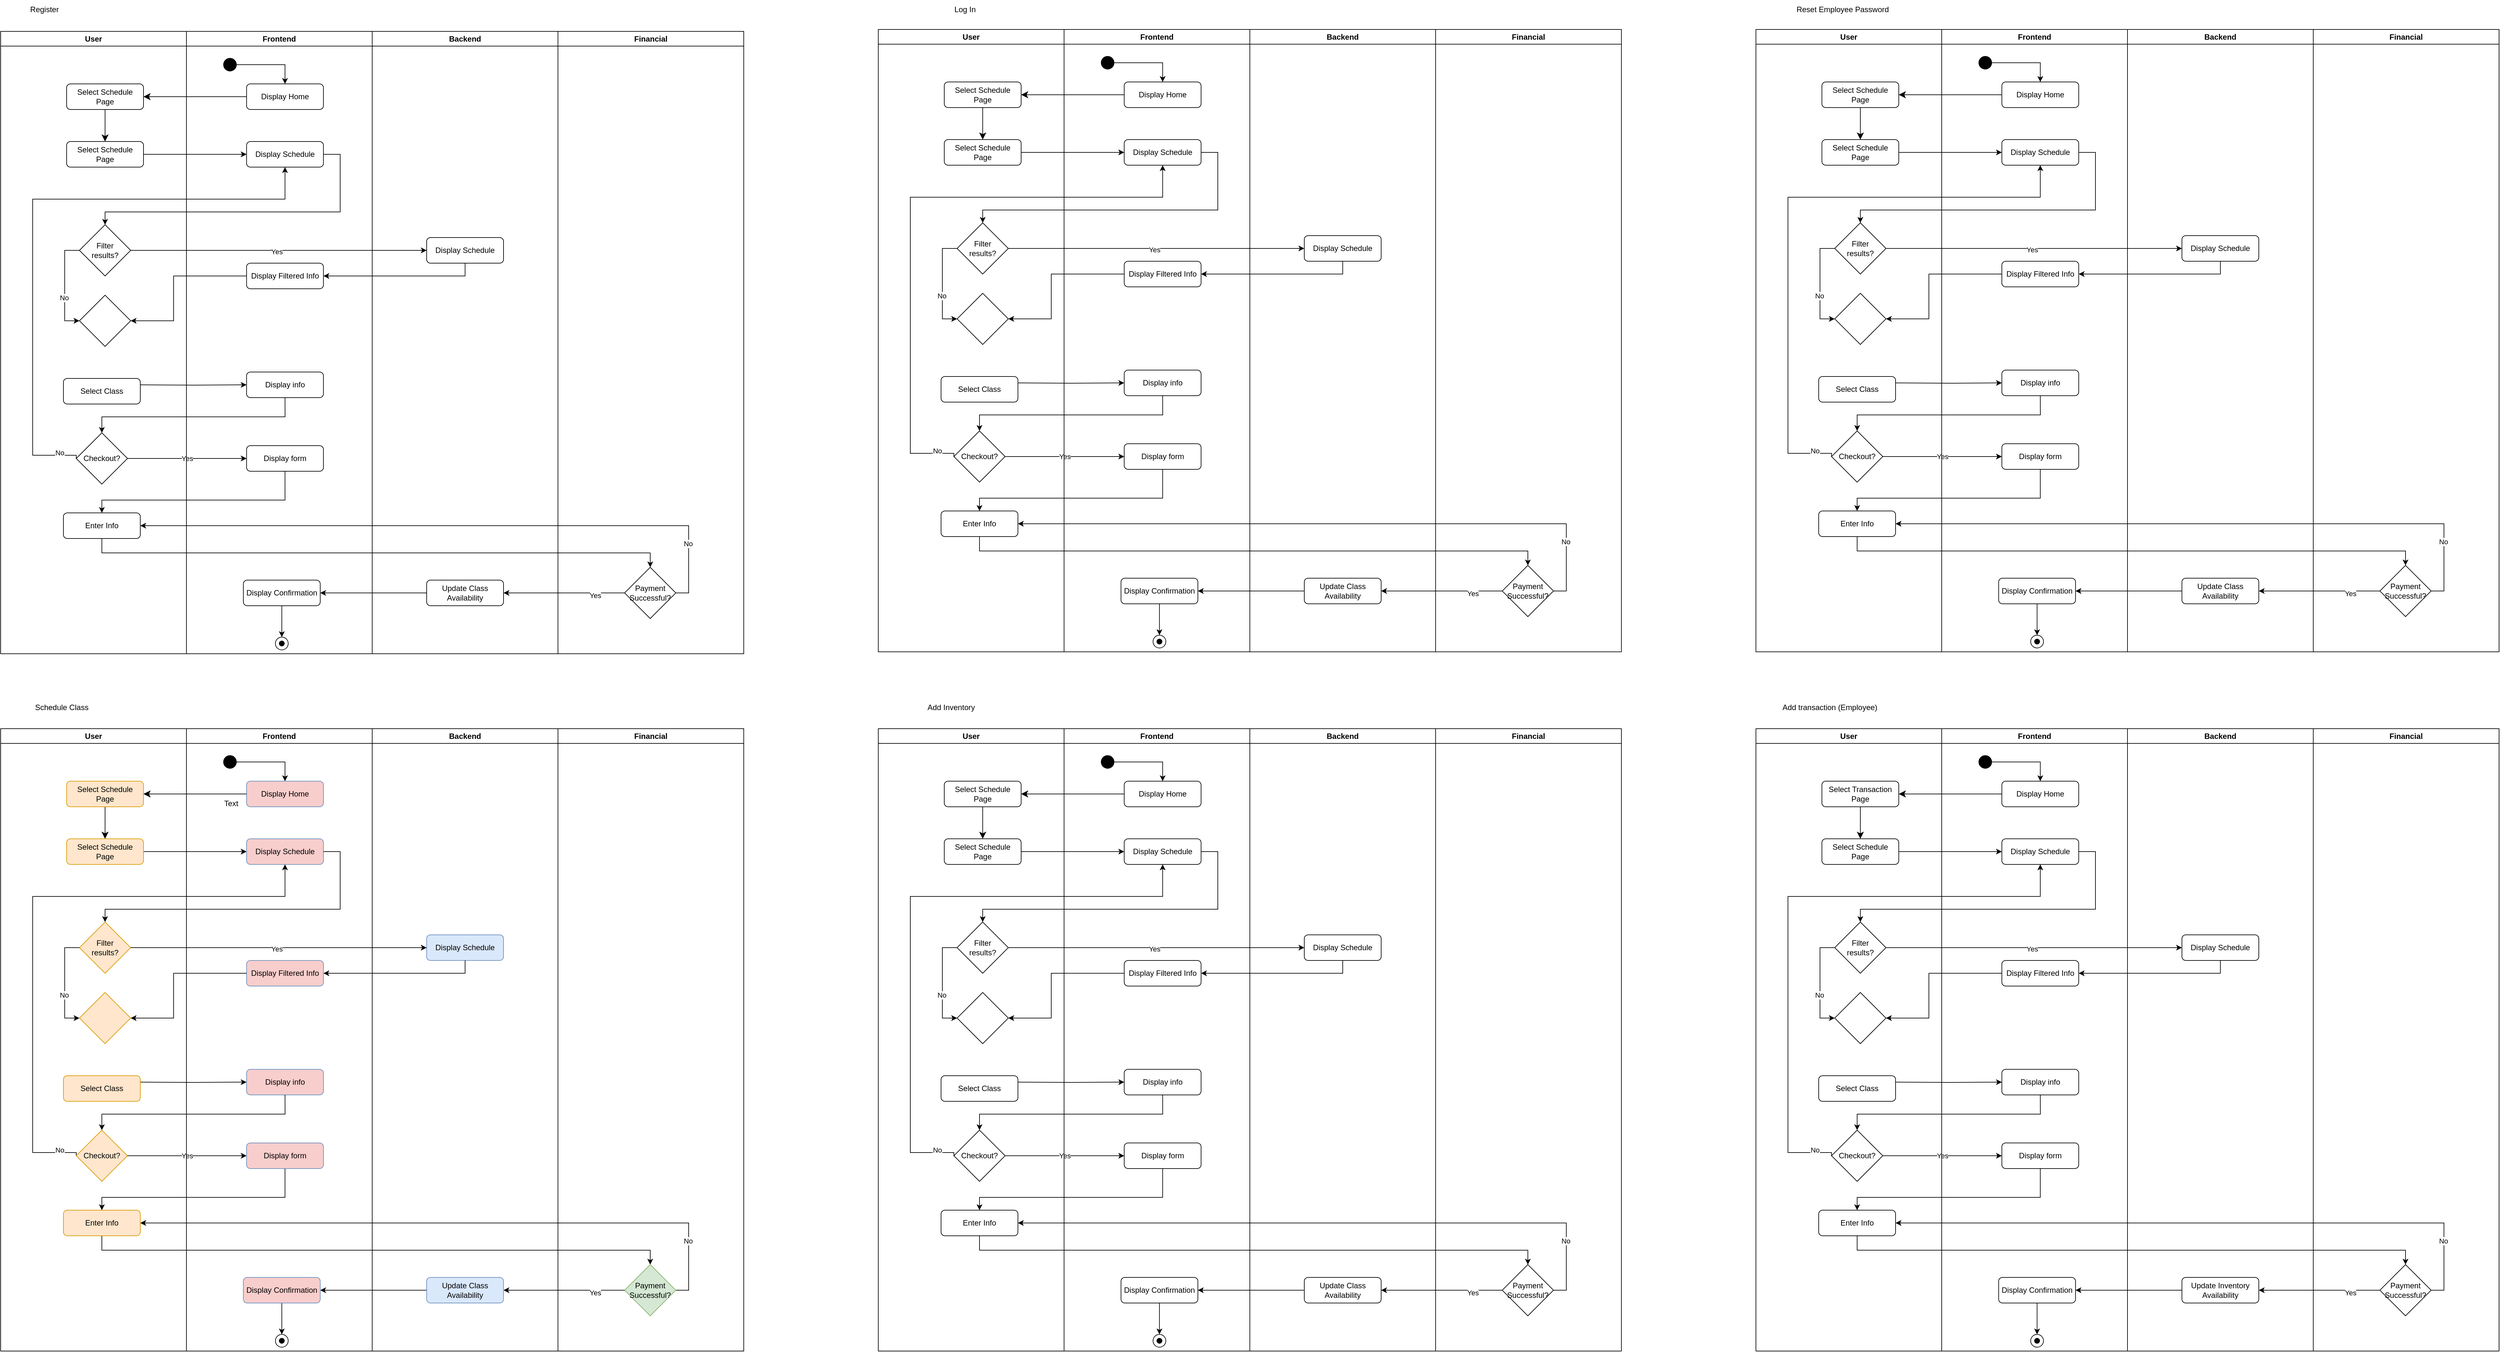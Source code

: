 <mxfile version="24.7.17">
  <diagram id="C5RBs43oDa-KdzZeNtuy" name="Page-1">
    <mxGraphModel dx="5974" dy="4716" grid="1" gridSize="10" guides="1" tooltips="1" connect="1" arrows="1" fold="1" page="1" pageScale="1" pageWidth="827" pageHeight="1169" math="0" shadow="0">
      <root>
        <mxCell id="WIyWlLk6GJQsqaUBKTNV-0" />
        <mxCell id="WIyWlLk6GJQsqaUBKTNV-1" parent="WIyWlLk6GJQsqaUBKTNV-0" />
        <mxCell id="WIyWlLk6GJQsqaUBKTNV-2" value="" style="rounded=0;html=1;jettySize=auto;orthogonalLoop=1;fontSize=11;endArrow=classic;endFill=1;endSize=8;strokeWidth=1;shadow=0;labelBackgroundColor=none;edgeStyle=orthogonalEdgeStyle;entryX=0.5;entryY=0;entryDx=0;entryDy=0;" parent="WIyWlLk6GJQsqaUBKTNV-1" source="WIyWlLk6GJQsqaUBKTNV-3" target="REm7MUD5ccELvckoGV4V-7" edge="1">
          <mxGeometry relative="1" as="geometry">
            <mxPoint x="303" y="160" as="targetPoint" />
            <Array as="points" />
          </mxGeometry>
        </mxCell>
        <mxCell id="WIyWlLk6GJQsqaUBKTNV-3" value="Select Schedule Page" style="rounded=1;whiteSpace=wrap;html=1;fontSize=12;glass=0;strokeWidth=1;shadow=0;fillColor=#ffe6cc;strokeColor=#d79b00;" parent="WIyWlLk6GJQsqaUBKTNV-1" vertex="1">
          <mxGeometry x="93" y="100" width="120" height="40" as="geometry" />
        </mxCell>
        <mxCell id="REm7MUD5ccELvckoGV4V-2" value="Display Home" style="rounded=1;whiteSpace=wrap;html=1;fontSize=12;glass=0;strokeWidth=1;shadow=0;fillColor=#f8cecc;strokeColor=#6c8ebf;" parent="WIyWlLk6GJQsqaUBKTNV-1" vertex="1">
          <mxGeometry x="373.89" y="100" width="120" height="40" as="geometry" />
        </mxCell>
        <mxCell id="REm7MUD5ccELvckoGV4V-5" value="" style="rounded=0;html=1;jettySize=auto;orthogonalLoop=1;fontSize=11;endArrow=classic;endFill=1;endSize=8;strokeWidth=1;shadow=0;labelBackgroundColor=none;edgeStyle=orthogonalEdgeStyle;entryX=1;entryY=0.5;entryDx=0;entryDy=0;" parent="WIyWlLk6GJQsqaUBKTNV-1" source="REm7MUD5ccELvckoGV4V-2" target="WIyWlLk6GJQsqaUBKTNV-3" edge="1">
          <mxGeometry relative="1" as="geometry">
            <mxPoint x="283" y="160" as="sourcePoint" />
            <mxPoint x="283" y="210" as="targetPoint" />
          </mxGeometry>
        </mxCell>
        <mxCell id="REm7MUD5ccELvckoGV4V-15" value="" style="edgeStyle=orthogonalEdgeStyle;rounded=0;orthogonalLoop=1;jettySize=auto;html=1;" parent="WIyWlLk6GJQsqaUBKTNV-1" source="REm7MUD5ccELvckoGV4V-7" target="REm7MUD5ccELvckoGV4V-14" edge="1">
          <mxGeometry relative="1" as="geometry" />
        </mxCell>
        <mxCell id="REm7MUD5ccELvckoGV4V-7" value="Select Schedule Page" style="rounded=1;whiteSpace=wrap;html=1;fontSize=12;glass=0;strokeWidth=1;shadow=0;fillColor=#ffe6cc;strokeColor=#d79b00;" parent="WIyWlLk6GJQsqaUBKTNV-1" vertex="1">
          <mxGeometry x="93" y="190" width="120" height="40" as="geometry" />
        </mxCell>
        <mxCell id="REm7MUD5ccELvckoGV4V-14" value="Display Schedule" style="rounded=1;whiteSpace=wrap;html=1;fontSize=12;glass=0;strokeWidth=1;shadow=0;fillColor=#f8cecc;strokeColor=#6c8ebf;" parent="WIyWlLk6GJQsqaUBKTNV-1" vertex="1">
          <mxGeometry x="373.89" y="190" width="120" height="40" as="geometry" />
        </mxCell>
        <mxCell id="REm7MUD5ccELvckoGV4V-20" value="Filter&lt;div&gt;results?&lt;/div&gt;" style="rhombus;whiteSpace=wrap;html=1;fillColor=#ffe6cc;strokeColor=#d79b00;" parent="WIyWlLk6GJQsqaUBKTNV-1" vertex="1">
          <mxGeometry x="113" y="320" width="80" height="80" as="geometry" />
        </mxCell>
        <mxCell id="REm7MUD5ccELvckoGV4V-21" value="" style="endArrow=classic;html=1;rounded=0;entryX=0.5;entryY=0;entryDx=0;entryDy=0;exitX=1;exitY=0.5;exitDx=0;exitDy=0;" parent="WIyWlLk6GJQsqaUBKTNV-1" source="REm7MUD5ccELvckoGV4V-14" target="REm7MUD5ccELvckoGV4V-20" edge="1">
          <mxGeometry width="50" height="50" relative="1" as="geometry">
            <mxPoint x="373" y="390" as="sourcePoint" />
            <mxPoint x="423" y="340" as="targetPoint" />
            <Array as="points">
              <mxPoint x="520" y="210" />
              <mxPoint x="520" y="300" />
              <mxPoint x="153" y="300" />
            </Array>
          </mxGeometry>
        </mxCell>
        <mxCell id="REm7MUD5ccELvckoGV4V-23" value="Display Schedule" style="rounded=1;whiteSpace=wrap;html=1;fontSize=12;glass=0;strokeWidth=1;shadow=0;strokeColor=#6c8ebf;fillColor=#dae8fc;" parent="WIyWlLk6GJQsqaUBKTNV-1" vertex="1">
          <mxGeometry x="655" y="340" width="120" height="40" as="geometry" />
        </mxCell>
        <mxCell id="REm7MUD5ccELvckoGV4V-24" value="" style="endArrow=classic;html=1;rounded=0;exitX=1;exitY=0.5;exitDx=0;exitDy=0;entryX=0;entryY=0.5;entryDx=0;entryDy=0;" parent="WIyWlLk6GJQsqaUBKTNV-1" source="REm7MUD5ccELvckoGV4V-20" target="REm7MUD5ccELvckoGV4V-23" edge="1">
          <mxGeometry width="50" height="50" relative="1" as="geometry">
            <mxPoint x="373" y="430" as="sourcePoint" />
            <mxPoint x="423" y="380" as="targetPoint" />
          </mxGeometry>
        </mxCell>
        <mxCell id="REm7MUD5ccELvckoGV4V-25" value="Yes" style="edgeLabel;html=1;align=center;verticalAlign=middle;resizable=0;points=[];" parent="REm7MUD5ccELvckoGV4V-24" vertex="1" connectable="0">
          <mxGeometry x="-0.016" y="-2" relative="1" as="geometry">
            <mxPoint as="offset" />
          </mxGeometry>
        </mxCell>
        <mxCell id="REm7MUD5ccELvckoGV4V-26" value="" style="endArrow=classic;html=1;rounded=0;exitX=0;exitY=0.5;exitDx=0;exitDy=0;entryX=0;entryY=0.5;entryDx=0;entryDy=0;" parent="WIyWlLk6GJQsqaUBKTNV-1" source="REm7MUD5ccELvckoGV4V-20" edge="1" target="q3t9JjenAXakyNwxPtP8-4">
          <mxGeometry width="50" height="50" relative="1" as="geometry">
            <mxPoint x="373" y="430" as="sourcePoint" />
            <mxPoint x="93" y="430" as="targetPoint" />
            <Array as="points">
              <mxPoint x="90" y="360" />
              <mxPoint x="90" y="470" />
            </Array>
          </mxGeometry>
        </mxCell>
        <mxCell id="REm7MUD5ccELvckoGV4V-27" value="No" style="edgeLabel;html=1;align=center;verticalAlign=middle;resizable=0;points=[];" parent="REm7MUD5ccELvckoGV4V-26" vertex="1" connectable="0">
          <mxGeometry x="0.245" y="-1" relative="1" as="geometry">
            <mxPoint as="offset" />
          </mxGeometry>
        </mxCell>
        <mxCell id="REm7MUD5ccELvckoGV4V-33" value="" style="endArrow=classic;html=1;rounded=0;exitX=0.5;exitY=1;exitDx=0;exitDy=0;" parent="WIyWlLk6GJQsqaUBKTNV-1" source="REm7MUD5ccELvckoGV4V-23" edge="1">
          <mxGeometry width="50" height="50" relative="1" as="geometry">
            <mxPoint x="453.89" y="420" as="sourcePoint" />
            <mxPoint x="493.89" y="400" as="targetPoint" />
            <Array as="points">
              <mxPoint x="715" y="400" />
              <mxPoint x="633.89" y="400" />
            </Array>
          </mxGeometry>
        </mxCell>
        <mxCell id="REm7MUD5ccELvckoGV4V-34" value="Display Filtered Info" style="rounded=1;whiteSpace=wrap;html=1;fontSize=12;glass=0;strokeWidth=1;shadow=0;fillColor=#f8cecc;strokeColor=#6c8ebf;" parent="WIyWlLk6GJQsqaUBKTNV-1" vertex="1">
          <mxGeometry x="373.89" y="380" width="120" height="40" as="geometry" />
        </mxCell>
        <mxCell id="REm7MUD5ccELvckoGV4V-36" value="" style="endArrow=classic;html=1;rounded=0;exitX=0;exitY=0.5;exitDx=0;exitDy=0;entryX=1;entryY=0.5;entryDx=0;entryDy=0;" parent="WIyWlLk6GJQsqaUBKTNV-1" source="REm7MUD5ccELvckoGV4V-34" edge="1" target="q3t9JjenAXakyNwxPtP8-4">
          <mxGeometry width="50" height="50" relative="1" as="geometry">
            <mxPoint x="373" y="430" as="sourcePoint" />
            <mxPoint x="213" y="430" as="targetPoint" />
            <Array as="points">
              <mxPoint x="260" y="400" />
              <mxPoint x="260" y="470" />
            </Array>
          </mxGeometry>
        </mxCell>
        <mxCell id="REm7MUD5ccELvckoGV4V-40" value="" style="edgeStyle=orthogonalEdgeStyle;rounded=0;orthogonalLoop=1;jettySize=auto;html=1;" parent="WIyWlLk6GJQsqaUBKTNV-1" target="REm7MUD5ccELvckoGV4V-39" edge="1">
          <mxGeometry relative="1" as="geometry">
            <mxPoint x="208" y="570" as="sourcePoint" />
          </mxGeometry>
        </mxCell>
        <mxCell id="REm7MUD5ccELvckoGV4V-37" value="Select Class" style="rounded=1;whiteSpace=wrap;html=1;fontSize=12;glass=0;strokeWidth=1;shadow=0;fillColor=#ffe6cc;strokeColor=#d79b00;" parent="WIyWlLk6GJQsqaUBKTNV-1" vertex="1">
          <mxGeometry x="88" y="560" width="120" height="40" as="geometry" />
        </mxCell>
        <mxCell id="REm7MUD5ccELvckoGV4V-39" value="Display info" style="rounded=1;whiteSpace=wrap;html=1;fontSize=12;glass=0;strokeWidth=1;shadow=0;fillColor=#f8cecc;strokeColor=#6c8ebf;" parent="WIyWlLk6GJQsqaUBKTNV-1" vertex="1">
          <mxGeometry x="373.89" y="550" width="120" height="40" as="geometry" />
        </mxCell>
        <mxCell id="REm7MUD5ccELvckoGV4V-47" style="edgeStyle=orthogonalEdgeStyle;rounded=0;orthogonalLoop=1;jettySize=auto;html=1;exitX=0;exitY=0.5;exitDx=0;exitDy=0;entryX=0.5;entryY=1;entryDx=0;entryDy=0;" parent="WIyWlLk6GJQsqaUBKTNV-1" source="REm7MUD5ccELvckoGV4V-41" edge="1" target="REm7MUD5ccELvckoGV4V-14">
          <mxGeometry relative="1" as="geometry">
            <mxPoint x="318" y="260" as="targetPoint" />
            <Array as="points">
              <mxPoint x="108" y="680" />
              <mxPoint x="40" y="680" />
              <mxPoint x="40" y="280" />
              <mxPoint x="434" y="280" />
            </Array>
          </mxGeometry>
        </mxCell>
        <mxCell id="REm7MUD5ccELvckoGV4V-49" value="No" style="edgeLabel;html=1;align=center;verticalAlign=middle;resizable=0;points=[];" parent="REm7MUD5ccELvckoGV4V-47" vertex="1" connectable="0">
          <mxGeometry x="-0.931" y="-4" relative="1" as="geometry">
            <mxPoint as="offset" />
          </mxGeometry>
        </mxCell>
        <mxCell id="REm7MUD5ccELvckoGV4V-41" value="Checkout?" style="rhombus;whiteSpace=wrap;html=1;fillColor=#ffe6cc;strokeColor=#d79b00;" parent="WIyWlLk6GJQsqaUBKTNV-1" vertex="1">
          <mxGeometry x="108" y="645" width="80" height="80" as="geometry" />
        </mxCell>
        <mxCell id="REm7MUD5ccELvckoGV4V-42" value="" style="endArrow=classic;html=1;rounded=0;exitX=0.5;exitY=1;exitDx=0;exitDy=0;entryX=0.5;entryY=0;entryDx=0;entryDy=0;" parent="WIyWlLk6GJQsqaUBKTNV-1" source="REm7MUD5ccELvckoGV4V-39" target="REm7MUD5ccELvckoGV4V-41" edge="1">
          <mxGeometry width="50" height="50" relative="1" as="geometry">
            <mxPoint x="368" y="500" as="sourcePoint" />
            <mxPoint x="348" y="650" as="targetPoint" />
            <Array as="points">
              <mxPoint x="434" y="620" />
              <mxPoint x="348" y="620" />
              <mxPoint x="148" y="620" />
            </Array>
          </mxGeometry>
        </mxCell>
        <mxCell id="REm7MUD5ccELvckoGV4V-43" value="Yes" style="endArrow=classic;html=1;rounded=0;exitX=1;exitY=0.5;exitDx=0;exitDy=0;" parent="WIyWlLk6GJQsqaUBKTNV-1" source="REm7MUD5ccELvckoGV4V-41" edge="1" target="REm7MUD5ccELvckoGV4V-44">
          <mxGeometry width="50" height="50" relative="1" as="geometry">
            <mxPoint x="368" y="630" as="sourcePoint" />
            <mxPoint x="288" y="685" as="targetPoint" />
          </mxGeometry>
        </mxCell>
        <mxCell id="REm7MUD5ccELvckoGV4V-50" style="edgeStyle=orthogonalEdgeStyle;rounded=0;orthogonalLoop=1;jettySize=auto;html=1;exitX=0.5;exitY=1;exitDx=0;exitDy=0;entryX=0.5;entryY=0;entryDx=0;entryDy=0;" parent="WIyWlLk6GJQsqaUBKTNV-1" source="REm7MUD5ccELvckoGV4V-44" target="REm7MUD5ccELvckoGV4V-51" edge="1">
          <mxGeometry relative="1" as="geometry">
            <mxPoint x="148" y="780" as="targetPoint" />
            <Array as="points">
              <mxPoint x="434" y="750" />
              <mxPoint x="148" y="750" />
            </Array>
          </mxGeometry>
        </mxCell>
        <mxCell id="REm7MUD5ccELvckoGV4V-44" value="Display form" style="rounded=1;whiteSpace=wrap;html=1;fontSize=12;glass=0;strokeWidth=1;shadow=0;fillColor=#f8cecc;strokeColor=#6c8ebf;" parent="WIyWlLk6GJQsqaUBKTNV-1" vertex="1">
          <mxGeometry x="373.89" y="665" width="120" height="40" as="geometry" />
        </mxCell>
        <mxCell id="REm7MUD5ccELvckoGV4V-52" style="edgeStyle=orthogonalEdgeStyle;rounded=0;orthogonalLoop=1;jettySize=auto;html=1;exitX=0.5;exitY=1;exitDx=0;exitDy=0;" parent="WIyWlLk6GJQsqaUBKTNV-1" source="REm7MUD5ccELvckoGV4V-51" target="REm7MUD5ccELvckoGV4V-85" edge="1">
          <mxGeometry relative="1" as="geometry">
            <mxPoint x="720" y="870" as="targetPoint" />
            <mxPoint x="148" y="820" as="sourcePoint" />
          </mxGeometry>
        </mxCell>
        <mxCell id="REm7MUD5ccELvckoGV4V-51" value="Enter Info" style="rounded=1;whiteSpace=wrap;html=1;fillColor=#ffe6cc;strokeColor=#d79b00;" parent="WIyWlLk6GJQsqaUBKTNV-1" vertex="1">
          <mxGeometry x="88" y="770" width="120" height="40" as="geometry" />
        </mxCell>
        <mxCell id="REm7MUD5ccELvckoGV4V-86" style="edgeStyle=orthogonalEdgeStyle;rounded=0;orthogonalLoop=1;jettySize=auto;html=1;exitX=1;exitY=0.5;exitDx=0;exitDy=0;entryX=1;entryY=0.5;entryDx=0;entryDy=0;" parent="WIyWlLk6GJQsqaUBKTNV-1" source="REm7MUD5ccELvckoGV4V-85" target="REm7MUD5ccELvckoGV4V-51" edge="1">
          <mxGeometry relative="1" as="geometry">
            <mxPoint x="208" y="800" as="targetPoint" />
            <Array as="points">
              <mxPoint x="1064" y="895" />
              <mxPoint x="1064" y="790" />
            </Array>
          </mxGeometry>
        </mxCell>
        <mxCell id="REm7MUD5ccELvckoGV4V-87" value="No" style="edgeLabel;html=1;align=center;verticalAlign=middle;resizable=0;points=[];" parent="REm7MUD5ccELvckoGV4V-86" vertex="1" connectable="0">
          <mxGeometry x="-0.803" y="1" relative="1" as="geometry">
            <mxPoint y="-1" as="offset" />
          </mxGeometry>
        </mxCell>
        <mxCell id="REm7MUD5ccELvckoGV4V-85" value="Payment&lt;div&gt;Successful?&lt;/div&gt;" style="rhombus;whiteSpace=wrap;html=1;fillColor=#d5e8d4;strokeColor=#82b366;" parent="WIyWlLk6GJQsqaUBKTNV-1" vertex="1">
          <mxGeometry x="964.0" y="855" width="80" height="80" as="geometry" />
        </mxCell>
        <mxCell id="REm7MUD5ccELvckoGV4V-91" value="" style="edgeStyle=orthogonalEdgeStyle;rounded=0;orthogonalLoop=1;jettySize=auto;html=1;exitX=0;exitY=0.5;exitDx=0;exitDy=0;" parent="WIyWlLk6GJQsqaUBKTNV-1" source="REm7MUD5ccELvckoGV4V-85" target="REm7MUD5ccELvckoGV4V-89" edge="1">
          <mxGeometry relative="1" as="geometry">
            <mxPoint x="722.0" y="890.462" as="targetPoint" />
            <mxPoint x="842" y="890" as="sourcePoint" />
          </mxGeometry>
        </mxCell>
        <mxCell id="REm7MUD5ccELvckoGV4V-98" value="Yes" style="edgeLabel;html=1;align=center;verticalAlign=middle;resizable=0;points=[];" parent="REm7MUD5ccELvckoGV4V-91" vertex="1" connectable="0">
          <mxGeometry x="-0.503" y="4" relative="1" as="geometry">
            <mxPoint x="1" as="offset" />
          </mxGeometry>
        </mxCell>
        <mxCell id="REm7MUD5ccELvckoGV4V-92" style="edgeStyle=orthogonalEdgeStyle;rounded=0;orthogonalLoop=1;jettySize=auto;html=1;exitX=0;exitY=0.5;exitDx=0;exitDy=0;" parent="WIyWlLk6GJQsqaUBKTNV-1" source="REm7MUD5ccELvckoGV4V-89" target="REm7MUD5ccELvckoGV4V-93" edge="1">
          <mxGeometry relative="1" as="geometry">
            <mxPoint x="480.89" y="890.462" as="targetPoint" />
          </mxGeometry>
        </mxCell>
        <mxCell id="REm7MUD5ccELvckoGV4V-89" value="Update Class Availability" style="rounded=1;whiteSpace=wrap;html=1;fontSize=12;glass=0;strokeWidth=1;shadow=0;strokeColor=#6c8ebf;fillColor=#dae8fc;" parent="WIyWlLk6GJQsqaUBKTNV-1" vertex="1">
          <mxGeometry x="655" y="875" width="120" height="40" as="geometry" />
        </mxCell>
        <mxCell id="REm7MUD5ccELvckoGV4V-103" style="edgeStyle=orthogonalEdgeStyle;rounded=0;orthogonalLoop=1;jettySize=auto;html=1;exitX=0.5;exitY=1;exitDx=0;exitDy=0;entryX=0.5;entryY=0;entryDx=0;entryDy=0;" parent="WIyWlLk6GJQsqaUBKTNV-1" source="REm7MUD5ccELvckoGV4V-93" edge="1">
          <mxGeometry relative="1" as="geometry">
            <mxPoint x="428.89" y="964" as="targetPoint" />
          </mxGeometry>
        </mxCell>
        <mxCell id="REm7MUD5ccELvckoGV4V-93" value="Display Confirmation" style="rounded=1;whiteSpace=wrap;html=1;fillColor=#f8cecc;strokeColor=#6c8ebf;" parent="WIyWlLk6GJQsqaUBKTNV-1" vertex="1">
          <mxGeometry x="368.89" y="875" width="120" height="40" as="geometry" />
        </mxCell>
        <mxCell id="REm7MUD5ccELvckoGV4V-95" value="Frontend" style="text;html=1;align=center;verticalAlign=middle;resizable=0;points=[];autosize=1;strokeColor=none;fillColor=none;" parent="WIyWlLk6GJQsqaUBKTNV-1" vertex="1">
          <mxGeometry x="313" y="18" width="70" height="30" as="geometry" />
        </mxCell>
        <mxCell id="REm7MUD5ccELvckoGV4V-96" value="Backend" style="text;html=1;align=center;verticalAlign=middle;resizable=0;points=[];autosize=1;strokeColor=none;fillColor=none;" parent="WIyWlLk6GJQsqaUBKTNV-1" vertex="1">
          <mxGeometry x="510" y="18" width="70" height="30" as="geometry" />
        </mxCell>
        <mxCell id="REm7MUD5ccELvckoGV4V-97" value="Payment" style="text;html=1;align=center;verticalAlign=middle;resizable=0;points=[];autosize=1;strokeColor=none;fillColor=none;" parent="WIyWlLk6GJQsqaUBKTNV-1" vertex="1">
          <mxGeometry x="705" y="18" width="70" height="30" as="geometry" />
        </mxCell>
        <mxCell id="REm7MUD5ccELvckoGV4V-101" style="edgeStyle=orthogonalEdgeStyle;rounded=0;orthogonalLoop=1;jettySize=auto;html=1;exitX=0.5;exitY=1;exitDx=0;exitDy=0;entryX=0.5;entryY=0;entryDx=0;entryDy=0;" parent="WIyWlLk6GJQsqaUBKTNV-1" source="REm7MUD5ccELvckoGV4V-100" target="REm7MUD5ccELvckoGV4V-2" edge="1">
          <mxGeometry relative="1" as="geometry">
            <Array as="points">
              <mxPoint x="348" y="70" />
              <mxPoint x="434" y="70" />
            </Array>
          </mxGeometry>
        </mxCell>
        <mxCell id="REm7MUD5ccELvckoGV4V-100" value="" style="ellipse;whiteSpace=wrap;html=1;aspect=fixed;fillColor=#000000;" parent="WIyWlLk6GJQsqaUBKTNV-1" vertex="1">
          <mxGeometry x="338" y="60" width="20" height="20" as="geometry" />
        </mxCell>
        <mxCell id="REm7MUD5ccELvckoGV4V-102" value="" style="ellipse;whiteSpace=wrap;html=1;aspect=fixed;fillColor=none;" parent="WIyWlLk6GJQsqaUBKTNV-1" vertex="1">
          <mxGeometry x="418.89" y="964" width="20" height="20" as="geometry" />
        </mxCell>
        <mxCell id="REm7MUD5ccELvckoGV4V-104" value="" style="ellipse;whiteSpace=wrap;html=1;aspect=fixed;fillColor=#000000;" parent="WIyWlLk6GJQsqaUBKTNV-1" vertex="1">
          <mxGeometry x="424.89" y="970" width="8" height="8" as="geometry" />
        </mxCell>
        <mxCell id="q3t9JjenAXakyNwxPtP8-0" value="User" style="swimlane;whiteSpace=wrap;html=1;movable=0;resizable=0;rotatable=0;deletable=0;editable=0;locked=1;connectable=0;" vertex="1" parent="WIyWlLk6GJQsqaUBKTNV-1">
          <mxGeometry x="-10" y="18" width="290" height="972" as="geometry" />
        </mxCell>
        <mxCell id="q3t9JjenAXakyNwxPtP8-1" value="Frontend" style="swimlane;whiteSpace=wrap;html=1;movable=0;resizable=0;rotatable=0;deletable=0;editable=0;locked=1;connectable=0;" vertex="1" parent="WIyWlLk6GJQsqaUBKTNV-1">
          <mxGeometry x="280" y="18" width="290" height="972" as="geometry" />
        </mxCell>
        <mxCell id="q3t9JjenAXakyNwxPtP8-2" value="Backend" style="swimlane;whiteSpace=wrap;html=1;movable=0;resizable=0;rotatable=0;deletable=0;editable=0;locked=1;connectable=0;" vertex="1" parent="WIyWlLk6GJQsqaUBKTNV-1">
          <mxGeometry x="570" y="18" width="290" height="972" as="geometry" />
        </mxCell>
        <mxCell id="q3t9JjenAXakyNwxPtP8-3" value="Financial" style="swimlane;whiteSpace=wrap;html=1;movable=0;resizable=0;rotatable=0;deletable=0;editable=0;locked=1;connectable=0;" vertex="1" parent="WIyWlLk6GJQsqaUBKTNV-1">
          <mxGeometry x="860" y="18" width="290" height="972" as="geometry" />
        </mxCell>
        <mxCell id="q3t9JjenAXakyNwxPtP8-4" value="" style="rhombus;whiteSpace=wrap;html=1;fillColor=#ffe6cc;strokeColor=#d79b00;" vertex="1" parent="WIyWlLk6GJQsqaUBKTNV-1">
          <mxGeometry x="113" y="430" width="80" height="80" as="geometry" />
        </mxCell>
        <mxCell id="q3t9JjenAXakyNwxPtP8-357" value="" style="rounded=0;html=1;jettySize=auto;orthogonalLoop=1;fontSize=11;endArrow=classic;endFill=1;endSize=8;strokeWidth=1;shadow=0;labelBackgroundColor=none;edgeStyle=orthogonalEdgeStyle;entryX=0.5;entryY=0;entryDx=0;entryDy=0;" edge="1" source="q3t9JjenAXakyNwxPtP8-358" target="q3t9JjenAXakyNwxPtP8-362" parent="WIyWlLk6GJQsqaUBKTNV-1">
          <mxGeometry relative="1" as="geometry">
            <mxPoint x="1673" y="160" as="targetPoint" />
            <Array as="points" />
          </mxGeometry>
        </mxCell>
        <mxCell id="q3t9JjenAXakyNwxPtP8-358" value="Select Schedule Page" style="rounded=1;whiteSpace=wrap;html=1;fontSize=12;glass=0;strokeWidth=1;shadow=0;" vertex="1" parent="WIyWlLk6GJQsqaUBKTNV-1">
          <mxGeometry x="1463" y="100" width="120" height="40" as="geometry" />
        </mxCell>
        <mxCell id="q3t9JjenAXakyNwxPtP8-359" value="Display Home" style="rounded=1;whiteSpace=wrap;html=1;fontSize=12;glass=0;strokeWidth=1;shadow=0;" vertex="1" parent="WIyWlLk6GJQsqaUBKTNV-1">
          <mxGeometry x="1743.89" y="100" width="120" height="40" as="geometry" />
        </mxCell>
        <mxCell id="q3t9JjenAXakyNwxPtP8-360" value="" style="rounded=0;html=1;jettySize=auto;orthogonalLoop=1;fontSize=11;endArrow=classic;endFill=1;endSize=8;strokeWidth=1;shadow=0;labelBackgroundColor=none;edgeStyle=orthogonalEdgeStyle;entryX=1;entryY=0.5;entryDx=0;entryDy=0;" edge="1" source="q3t9JjenAXakyNwxPtP8-359" target="q3t9JjenAXakyNwxPtP8-358" parent="WIyWlLk6GJQsqaUBKTNV-1">
          <mxGeometry relative="1" as="geometry">
            <mxPoint x="1653" y="160" as="sourcePoint" />
            <mxPoint x="1653" y="210" as="targetPoint" />
          </mxGeometry>
        </mxCell>
        <mxCell id="q3t9JjenAXakyNwxPtP8-361" value="" style="edgeStyle=orthogonalEdgeStyle;rounded=0;orthogonalLoop=1;jettySize=auto;html=1;" edge="1" source="q3t9JjenAXakyNwxPtP8-362" target="q3t9JjenAXakyNwxPtP8-363" parent="WIyWlLk6GJQsqaUBKTNV-1">
          <mxGeometry relative="1" as="geometry" />
        </mxCell>
        <mxCell id="q3t9JjenAXakyNwxPtP8-362" value="Select Schedule Page" style="rounded=1;whiteSpace=wrap;html=1;fontSize=12;glass=0;strokeWidth=1;shadow=0;" vertex="1" parent="WIyWlLk6GJQsqaUBKTNV-1">
          <mxGeometry x="1463" y="190" width="120" height="40" as="geometry" />
        </mxCell>
        <mxCell id="q3t9JjenAXakyNwxPtP8-363" value="Display Schedule" style="rounded=1;whiteSpace=wrap;html=1;fontSize=12;glass=0;strokeWidth=1;shadow=0;" vertex="1" parent="WIyWlLk6GJQsqaUBKTNV-1">
          <mxGeometry x="1743.89" y="190" width="120" height="40" as="geometry" />
        </mxCell>
        <mxCell id="q3t9JjenAXakyNwxPtP8-364" value="Filter&lt;div&gt;results?&lt;/div&gt;" style="rhombus;whiteSpace=wrap;html=1;" vertex="1" parent="WIyWlLk6GJQsqaUBKTNV-1">
          <mxGeometry x="1483" y="320" width="80" height="80" as="geometry" />
        </mxCell>
        <mxCell id="q3t9JjenAXakyNwxPtP8-365" value="" style="endArrow=classic;html=1;rounded=0;entryX=0.5;entryY=0;entryDx=0;entryDy=0;exitX=1;exitY=0.5;exitDx=0;exitDy=0;" edge="1" source="q3t9JjenAXakyNwxPtP8-363" target="q3t9JjenAXakyNwxPtP8-364" parent="WIyWlLk6GJQsqaUBKTNV-1">
          <mxGeometry width="50" height="50" relative="1" as="geometry">
            <mxPoint x="1743" y="390" as="sourcePoint" />
            <mxPoint x="1793" y="340" as="targetPoint" />
            <Array as="points">
              <mxPoint x="1890" y="210" />
              <mxPoint x="1890" y="300" />
              <mxPoint x="1523" y="300" />
            </Array>
          </mxGeometry>
        </mxCell>
        <mxCell id="q3t9JjenAXakyNwxPtP8-366" value="Display Schedule" style="rounded=1;whiteSpace=wrap;html=1;fontSize=12;glass=0;strokeWidth=1;shadow=0;" vertex="1" parent="WIyWlLk6GJQsqaUBKTNV-1">
          <mxGeometry x="2025" y="340" width="120" height="40" as="geometry" />
        </mxCell>
        <mxCell id="q3t9JjenAXakyNwxPtP8-367" value="" style="endArrow=classic;html=1;rounded=0;exitX=1;exitY=0.5;exitDx=0;exitDy=0;entryX=0;entryY=0.5;entryDx=0;entryDy=0;" edge="1" source="q3t9JjenAXakyNwxPtP8-364" target="q3t9JjenAXakyNwxPtP8-366" parent="WIyWlLk6GJQsqaUBKTNV-1">
          <mxGeometry width="50" height="50" relative="1" as="geometry">
            <mxPoint x="1743" y="430" as="sourcePoint" />
            <mxPoint x="1793" y="380" as="targetPoint" />
          </mxGeometry>
        </mxCell>
        <mxCell id="q3t9JjenAXakyNwxPtP8-368" value="Yes" style="edgeLabel;html=1;align=center;verticalAlign=middle;resizable=0;points=[];" vertex="1" connectable="0" parent="q3t9JjenAXakyNwxPtP8-367">
          <mxGeometry x="-0.016" y="-2" relative="1" as="geometry">
            <mxPoint as="offset" />
          </mxGeometry>
        </mxCell>
        <mxCell id="q3t9JjenAXakyNwxPtP8-369" value="" style="endArrow=classic;html=1;rounded=0;exitX=0;exitY=0.5;exitDx=0;exitDy=0;entryX=0;entryY=0.5;entryDx=0;entryDy=0;" edge="1" source="q3t9JjenAXakyNwxPtP8-364" target="q3t9JjenAXakyNwxPtP8-406" parent="WIyWlLk6GJQsqaUBKTNV-1">
          <mxGeometry width="50" height="50" relative="1" as="geometry">
            <mxPoint x="1743" y="430" as="sourcePoint" />
            <mxPoint x="1463" y="430" as="targetPoint" />
            <Array as="points">
              <mxPoint x="1460" y="360" />
              <mxPoint x="1460" y="470" />
            </Array>
          </mxGeometry>
        </mxCell>
        <mxCell id="q3t9JjenAXakyNwxPtP8-370" value="No" style="edgeLabel;html=1;align=center;verticalAlign=middle;resizable=0;points=[];" vertex="1" connectable="0" parent="q3t9JjenAXakyNwxPtP8-369">
          <mxGeometry x="0.245" y="-1" relative="1" as="geometry">
            <mxPoint as="offset" />
          </mxGeometry>
        </mxCell>
        <mxCell id="q3t9JjenAXakyNwxPtP8-371" value="" style="endArrow=classic;html=1;rounded=0;exitX=0.5;exitY=1;exitDx=0;exitDy=0;" edge="1" source="q3t9JjenAXakyNwxPtP8-366" parent="WIyWlLk6GJQsqaUBKTNV-1">
          <mxGeometry width="50" height="50" relative="1" as="geometry">
            <mxPoint x="1823.89" y="420" as="sourcePoint" />
            <mxPoint x="1863.89" y="400" as="targetPoint" />
            <Array as="points">
              <mxPoint x="2085" y="400" />
              <mxPoint x="2003.89" y="400" />
            </Array>
          </mxGeometry>
        </mxCell>
        <mxCell id="q3t9JjenAXakyNwxPtP8-372" value="Display Filtered Info" style="rounded=1;whiteSpace=wrap;html=1;fontSize=12;glass=0;strokeWidth=1;shadow=0;" vertex="1" parent="WIyWlLk6GJQsqaUBKTNV-1">
          <mxGeometry x="1743.89" y="380" width="120" height="40" as="geometry" />
        </mxCell>
        <mxCell id="q3t9JjenAXakyNwxPtP8-373" value="" style="endArrow=classic;html=1;rounded=0;exitX=0;exitY=0.5;exitDx=0;exitDy=0;entryX=1;entryY=0.5;entryDx=0;entryDy=0;" edge="1" source="q3t9JjenAXakyNwxPtP8-372" target="q3t9JjenAXakyNwxPtP8-406" parent="WIyWlLk6GJQsqaUBKTNV-1">
          <mxGeometry width="50" height="50" relative="1" as="geometry">
            <mxPoint x="1743" y="430" as="sourcePoint" />
            <mxPoint x="1583" y="430" as="targetPoint" />
            <Array as="points">
              <mxPoint x="1630" y="400" />
              <mxPoint x="1630" y="470" />
            </Array>
          </mxGeometry>
        </mxCell>
        <mxCell id="q3t9JjenAXakyNwxPtP8-374" value="" style="edgeStyle=orthogonalEdgeStyle;rounded=0;orthogonalLoop=1;jettySize=auto;html=1;" edge="1" target="q3t9JjenAXakyNwxPtP8-376" parent="WIyWlLk6GJQsqaUBKTNV-1">
          <mxGeometry relative="1" as="geometry">
            <mxPoint x="1578" y="570" as="sourcePoint" />
          </mxGeometry>
        </mxCell>
        <mxCell id="q3t9JjenAXakyNwxPtP8-375" value="Select Class" style="rounded=1;whiteSpace=wrap;html=1;fontSize=12;glass=0;strokeWidth=1;shadow=0;" vertex="1" parent="WIyWlLk6GJQsqaUBKTNV-1">
          <mxGeometry x="1458" y="560" width="120" height="40" as="geometry" />
        </mxCell>
        <mxCell id="q3t9JjenAXakyNwxPtP8-376" value="Display info" style="rounded=1;whiteSpace=wrap;html=1;fontSize=12;glass=0;strokeWidth=1;shadow=0;" vertex="1" parent="WIyWlLk6GJQsqaUBKTNV-1">
          <mxGeometry x="1743.89" y="550" width="120" height="40" as="geometry" />
        </mxCell>
        <mxCell id="q3t9JjenAXakyNwxPtP8-377" style="edgeStyle=orthogonalEdgeStyle;rounded=0;orthogonalLoop=1;jettySize=auto;html=1;exitX=0;exitY=0.5;exitDx=0;exitDy=0;entryX=0.5;entryY=1;entryDx=0;entryDy=0;" edge="1" source="q3t9JjenAXakyNwxPtP8-379" target="q3t9JjenAXakyNwxPtP8-363" parent="WIyWlLk6GJQsqaUBKTNV-1">
          <mxGeometry relative="1" as="geometry">
            <mxPoint x="1688" y="260" as="targetPoint" />
            <Array as="points">
              <mxPoint x="1478" y="680" />
              <mxPoint x="1410" y="680" />
              <mxPoint x="1410" y="280" />
              <mxPoint x="1804" y="280" />
            </Array>
          </mxGeometry>
        </mxCell>
        <mxCell id="q3t9JjenAXakyNwxPtP8-378" value="No" style="edgeLabel;html=1;align=center;verticalAlign=middle;resizable=0;points=[];" vertex="1" connectable="0" parent="q3t9JjenAXakyNwxPtP8-377">
          <mxGeometry x="-0.931" y="-4" relative="1" as="geometry">
            <mxPoint as="offset" />
          </mxGeometry>
        </mxCell>
        <mxCell id="q3t9JjenAXakyNwxPtP8-379" value="Checkout?" style="rhombus;whiteSpace=wrap;html=1;" vertex="1" parent="WIyWlLk6GJQsqaUBKTNV-1">
          <mxGeometry x="1478" y="645" width="80" height="80" as="geometry" />
        </mxCell>
        <mxCell id="q3t9JjenAXakyNwxPtP8-380" value="" style="endArrow=classic;html=1;rounded=0;exitX=0.5;exitY=1;exitDx=0;exitDy=0;entryX=0.5;entryY=0;entryDx=0;entryDy=0;" edge="1" source="q3t9JjenAXakyNwxPtP8-376" target="q3t9JjenAXakyNwxPtP8-379" parent="WIyWlLk6GJQsqaUBKTNV-1">
          <mxGeometry width="50" height="50" relative="1" as="geometry">
            <mxPoint x="1738" y="500" as="sourcePoint" />
            <mxPoint x="1718" y="650" as="targetPoint" />
            <Array as="points">
              <mxPoint x="1804" y="620" />
              <mxPoint x="1718" y="620" />
              <mxPoint x="1518" y="620" />
            </Array>
          </mxGeometry>
        </mxCell>
        <mxCell id="q3t9JjenAXakyNwxPtP8-381" value="Yes" style="endArrow=classic;html=1;rounded=0;exitX=1;exitY=0.5;exitDx=0;exitDy=0;" edge="1" source="q3t9JjenAXakyNwxPtP8-379" target="q3t9JjenAXakyNwxPtP8-383" parent="WIyWlLk6GJQsqaUBKTNV-1">
          <mxGeometry width="50" height="50" relative="1" as="geometry">
            <mxPoint x="1738" y="630" as="sourcePoint" />
            <mxPoint x="1658" y="685" as="targetPoint" />
          </mxGeometry>
        </mxCell>
        <mxCell id="q3t9JjenAXakyNwxPtP8-382" style="edgeStyle=orthogonalEdgeStyle;rounded=0;orthogonalLoop=1;jettySize=auto;html=1;exitX=0.5;exitY=1;exitDx=0;exitDy=0;entryX=0.5;entryY=0;entryDx=0;entryDy=0;" edge="1" source="q3t9JjenAXakyNwxPtP8-383" target="q3t9JjenAXakyNwxPtP8-385" parent="WIyWlLk6GJQsqaUBKTNV-1">
          <mxGeometry relative="1" as="geometry">
            <mxPoint x="1518" y="780" as="targetPoint" />
            <Array as="points">
              <mxPoint x="1804" y="750" />
              <mxPoint x="1518" y="750" />
            </Array>
          </mxGeometry>
        </mxCell>
        <mxCell id="q3t9JjenAXakyNwxPtP8-383" value="Display form" style="rounded=1;whiteSpace=wrap;html=1;fontSize=12;glass=0;strokeWidth=1;shadow=0;" vertex="1" parent="WIyWlLk6GJQsqaUBKTNV-1">
          <mxGeometry x="1743.89" y="665" width="120" height="40" as="geometry" />
        </mxCell>
        <mxCell id="q3t9JjenAXakyNwxPtP8-384" style="edgeStyle=orthogonalEdgeStyle;rounded=0;orthogonalLoop=1;jettySize=auto;html=1;exitX=0.5;exitY=1;exitDx=0;exitDy=0;" edge="1" source="q3t9JjenAXakyNwxPtP8-385" target="q3t9JjenAXakyNwxPtP8-388" parent="WIyWlLk6GJQsqaUBKTNV-1">
          <mxGeometry relative="1" as="geometry">
            <mxPoint x="2090" y="870" as="targetPoint" />
            <mxPoint x="1518" y="820" as="sourcePoint" />
          </mxGeometry>
        </mxCell>
        <mxCell id="q3t9JjenAXakyNwxPtP8-385" value="Enter Info" style="rounded=1;whiteSpace=wrap;html=1;" vertex="1" parent="WIyWlLk6GJQsqaUBKTNV-1">
          <mxGeometry x="1458" y="770" width="120" height="40" as="geometry" />
        </mxCell>
        <mxCell id="q3t9JjenAXakyNwxPtP8-386" style="edgeStyle=orthogonalEdgeStyle;rounded=0;orthogonalLoop=1;jettySize=auto;html=1;exitX=1;exitY=0.5;exitDx=0;exitDy=0;entryX=1;entryY=0.5;entryDx=0;entryDy=0;" edge="1" source="q3t9JjenAXakyNwxPtP8-388" target="q3t9JjenAXakyNwxPtP8-385" parent="WIyWlLk6GJQsqaUBKTNV-1">
          <mxGeometry relative="1" as="geometry">
            <mxPoint x="1578" y="800" as="targetPoint" />
            <Array as="points">
              <mxPoint x="2434" y="895" />
              <mxPoint x="2434" y="790" />
            </Array>
          </mxGeometry>
        </mxCell>
        <mxCell id="q3t9JjenAXakyNwxPtP8-387" value="No" style="edgeLabel;html=1;align=center;verticalAlign=middle;resizable=0;points=[];" vertex="1" connectable="0" parent="q3t9JjenAXakyNwxPtP8-386">
          <mxGeometry x="-0.803" y="1" relative="1" as="geometry">
            <mxPoint y="-1" as="offset" />
          </mxGeometry>
        </mxCell>
        <mxCell id="q3t9JjenAXakyNwxPtP8-388" value="Payment&lt;div&gt;Successful?&lt;/div&gt;" style="rhombus;whiteSpace=wrap;html=1;" vertex="1" parent="WIyWlLk6GJQsqaUBKTNV-1">
          <mxGeometry x="2334" y="855" width="80" height="80" as="geometry" />
        </mxCell>
        <mxCell id="q3t9JjenAXakyNwxPtP8-389" value="" style="edgeStyle=orthogonalEdgeStyle;rounded=0;orthogonalLoop=1;jettySize=auto;html=1;exitX=0;exitY=0.5;exitDx=0;exitDy=0;" edge="1" source="q3t9JjenAXakyNwxPtP8-388" target="q3t9JjenAXakyNwxPtP8-392" parent="WIyWlLk6GJQsqaUBKTNV-1">
          <mxGeometry relative="1" as="geometry">
            <mxPoint x="2092" y="890.462" as="targetPoint" />
            <mxPoint x="2212" y="890" as="sourcePoint" />
          </mxGeometry>
        </mxCell>
        <mxCell id="q3t9JjenAXakyNwxPtP8-390" value="Yes" style="edgeLabel;html=1;align=center;verticalAlign=middle;resizable=0;points=[];" vertex="1" connectable="0" parent="q3t9JjenAXakyNwxPtP8-389">
          <mxGeometry x="-0.503" y="4" relative="1" as="geometry">
            <mxPoint x="1" as="offset" />
          </mxGeometry>
        </mxCell>
        <mxCell id="q3t9JjenAXakyNwxPtP8-391" style="edgeStyle=orthogonalEdgeStyle;rounded=0;orthogonalLoop=1;jettySize=auto;html=1;exitX=0;exitY=0.5;exitDx=0;exitDy=0;" edge="1" source="q3t9JjenAXakyNwxPtP8-392" target="q3t9JjenAXakyNwxPtP8-394" parent="WIyWlLk6GJQsqaUBKTNV-1">
          <mxGeometry relative="1" as="geometry">
            <mxPoint x="1850.89" y="890.462" as="targetPoint" />
          </mxGeometry>
        </mxCell>
        <mxCell id="q3t9JjenAXakyNwxPtP8-392" value="Update Class Availability" style="rounded=1;whiteSpace=wrap;html=1;fontSize=12;glass=0;strokeWidth=1;shadow=0;" vertex="1" parent="WIyWlLk6GJQsqaUBKTNV-1">
          <mxGeometry x="2025" y="875" width="120" height="40" as="geometry" />
        </mxCell>
        <mxCell id="q3t9JjenAXakyNwxPtP8-393" style="edgeStyle=orthogonalEdgeStyle;rounded=0;orthogonalLoop=1;jettySize=auto;html=1;exitX=0.5;exitY=1;exitDx=0;exitDy=0;entryX=0.5;entryY=0;entryDx=0;entryDy=0;" edge="1" source="q3t9JjenAXakyNwxPtP8-394" parent="WIyWlLk6GJQsqaUBKTNV-1">
          <mxGeometry relative="1" as="geometry">
            <mxPoint x="1798.89" y="964" as="targetPoint" />
          </mxGeometry>
        </mxCell>
        <mxCell id="q3t9JjenAXakyNwxPtP8-394" value="Display Confirmation" style="rounded=1;whiteSpace=wrap;html=1;" vertex="1" parent="WIyWlLk6GJQsqaUBKTNV-1">
          <mxGeometry x="1738.89" y="875" width="120" height="40" as="geometry" />
        </mxCell>
        <mxCell id="q3t9JjenAXakyNwxPtP8-395" value="Frontend" style="text;html=1;align=center;verticalAlign=middle;resizable=0;points=[];autosize=1;strokeColor=none;fillColor=none;" vertex="1" parent="WIyWlLk6GJQsqaUBKTNV-1">
          <mxGeometry x="1683" y="18" width="70" height="30" as="geometry" />
        </mxCell>
        <mxCell id="q3t9JjenAXakyNwxPtP8-396" value="Backend" style="text;html=1;align=center;verticalAlign=middle;resizable=0;points=[];autosize=1;strokeColor=none;fillColor=none;" vertex="1" parent="WIyWlLk6GJQsqaUBKTNV-1">
          <mxGeometry x="1880" y="18" width="70" height="30" as="geometry" />
        </mxCell>
        <mxCell id="q3t9JjenAXakyNwxPtP8-397" value="Payment" style="text;html=1;align=center;verticalAlign=middle;resizable=0;points=[];autosize=1;strokeColor=none;fillColor=none;" vertex="1" parent="WIyWlLk6GJQsqaUBKTNV-1">
          <mxGeometry x="2075" y="18" width="70" height="30" as="geometry" />
        </mxCell>
        <mxCell id="q3t9JjenAXakyNwxPtP8-398" style="edgeStyle=orthogonalEdgeStyle;rounded=0;orthogonalLoop=1;jettySize=auto;html=1;exitX=0.5;exitY=1;exitDx=0;exitDy=0;entryX=0.5;entryY=0;entryDx=0;entryDy=0;" edge="1" source="q3t9JjenAXakyNwxPtP8-399" target="q3t9JjenAXakyNwxPtP8-359" parent="WIyWlLk6GJQsqaUBKTNV-1">
          <mxGeometry relative="1" as="geometry">
            <Array as="points">
              <mxPoint x="1718" y="70" />
              <mxPoint x="1804" y="70" />
            </Array>
          </mxGeometry>
        </mxCell>
        <mxCell id="q3t9JjenAXakyNwxPtP8-399" value="" style="ellipse;whiteSpace=wrap;html=1;aspect=fixed;fillColor=#000000;" vertex="1" parent="WIyWlLk6GJQsqaUBKTNV-1">
          <mxGeometry x="1708" y="60" width="20" height="20" as="geometry" />
        </mxCell>
        <mxCell id="q3t9JjenAXakyNwxPtP8-400" value="" style="ellipse;whiteSpace=wrap;html=1;aspect=fixed;fillColor=none;" vertex="1" parent="WIyWlLk6GJQsqaUBKTNV-1">
          <mxGeometry x="1788.89" y="964" width="20" height="20" as="geometry" />
        </mxCell>
        <mxCell id="q3t9JjenAXakyNwxPtP8-401" value="" style="ellipse;whiteSpace=wrap;html=1;aspect=fixed;fillColor=#000000;" vertex="1" parent="WIyWlLk6GJQsqaUBKTNV-1">
          <mxGeometry x="1794.89" y="970" width="8" height="8" as="geometry" />
        </mxCell>
        <mxCell id="q3t9JjenAXakyNwxPtP8-402" value="User" style="swimlane;whiteSpace=wrap;html=1;movable=0;resizable=0;rotatable=0;deletable=0;editable=0;locked=1;connectable=0;" vertex="1" parent="WIyWlLk6GJQsqaUBKTNV-1">
          <mxGeometry x="1360" y="18" width="290" height="972" as="geometry" />
        </mxCell>
        <mxCell id="q3t9JjenAXakyNwxPtP8-403" value="Frontend" style="swimlane;whiteSpace=wrap;html=1;movable=0;resizable=0;rotatable=0;deletable=0;editable=0;locked=1;connectable=0;" vertex="1" parent="WIyWlLk6GJQsqaUBKTNV-1">
          <mxGeometry x="1650" y="18" width="290" height="972" as="geometry" />
        </mxCell>
        <mxCell id="q3t9JjenAXakyNwxPtP8-404" value="Backend" style="swimlane;whiteSpace=wrap;html=1;movable=0;resizable=0;rotatable=0;deletable=0;editable=0;locked=1;connectable=0;" vertex="1" parent="WIyWlLk6GJQsqaUBKTNV-1">
          <mxGeometry x="1940" y="18" width="290" height="972" as="geometry" />
        </mxCell>
        <mxCell id="q3t9JjenAXakyNwxPtP8-405" value="Financial" style="swimlane;whiteSpace=wrap;html=1;movable=0;resizable=0;rotatable=0;deletable=0;editable=0;locked=1;connectable=0;" vertex="1" parent="WIyWlLk6GJQsqaUBKTNV-1">
          <mxGeometry x="2230" y="18" width="290" height="972" as="geometry" />
        </mxCell>
        <mxCell id="q3t9JjenAXakyNwxPtP8-406" value="" style="rhombus;whiteSpace=wrap;html=1;" vertex="1" parent="WIyWlLk6GJQsqaUBKTNV-1">
          <mxGeometry x="1483" y="430" width="80" height="80" as="geometry" />
        </mxCell>
        <mxCell id="q3t9JjenAXakyNwxPtP8-407" value="" style="rounded=0;html=1;jettySize=auto;orthogonalLoop=1;fontSize=11;endArrow=classic;endFill=1;endSize=8;strokeWidth=1;shadow=0;labelBackgroundColor=none;edgeStyle=orthogonalEdgeStyle;entryX=0.5;entryY=0;entryDx=0;entryDy=0;" edge="1" source="q3t9JjenAXakyNwxPtP8-408" target="q3t9JjenAXakyNwxPtP8-412" parent="WIyWlLk6GJQsqaUBKTNV-1">
          <mxGeometry relative="1" as="geometry">
            <mxPoint x="303" y="-929" as="targetPoint" />
            <Array as="points" />
          </mxGeometry>
        </mxCell>
        <mxCell id="q3t9JjenAXakyNwxPtP8-408" value="Select Schedule Page" style="rounded=1;whiteSpace=wrap;html=1;fontSize=12;glass=0;strokeWidth=1;shadow=0;" vertex="1" parent="WIyWlLk6GJQsqaUBKTNV-1">
          <mxGeometry x="93" y="-989" width="120" height="40" as="geometry" />
        </mxCell>
        <mxCell id="q3t9JjenAXakyNwxPtP8-409" value="Display Home" style="rounded=1;whiteSpace=wrap;html=1;fontSize=12;glass=0;strokeWidth=1;shadow=0;" vertex="1" parent="WIyWlLk6GJQsqaUBKTNV-1">
          <mxGeometry x="373.89" y="-989" width="120" height="40" as="geometry" />
        </mxCell>
        <mxCell id="q3t9JjenAXakyNwxPtP8-410" value="" style="rounded=0;html=1;jettySize=auto;orthogonalLoop=1;fontSize=11;endArrow=classic;endFill=1;endSize=8;strokeWidth=1;shadow=0;labelBackgroundColor=none;edgeStyle=orthogonalEdgeStyle;entryX=1;entryY=0.5;entryDx=0;entryDy=0;" edge="1" source="q3t9JjenAXakyNwxPtP8-409" target="q3t9JjenAXakyNwxPtP8-408" parent="WIyWlLk6GJQsqaUBKTNV-1">
          <mxGeometry relative="1" as="geometry">
            <mxPoint x="283" y="-929" as="sourcePoint" />
            <mxPoint x="283" y="-879" as="targetPoint" />
          </mxGeometry>
        </mxCell>
        <mxCell id="q3t9JjenAXakyNwxPtP8-411" value="" style="edgeStyle=orthogonalEdgeStyle;rounded=0;orthogonalLoop=1;jettySize=auto;html=1;" edge="1" source="q3t9JjenAXakyNwxPtP8-412" target="q3t9JjenAXakyNwxPtP8-413" parent="WIyWlLk6GJQsqaUBKTNV-1">
          <mxGeometry relative="1" as="geometry" />
        </mxCell>
        <mxCell id="q3t9JjenAXakyNwxPtP8-412" value="Select Schedule Page" style="rounded=1;whiteSpace=wrap;html=1;fontSize=12;glass=0;strokeWidth=1;shadow=0;" vertex="1" parent="WIyWlLk6GJQsqaUBKTNV-1">
          <mxGeometry x="93" y="-899" width="120" height="40" as="geometry" />
        </mxCell>
        <mxCell id="q3t9JjenAXakyNwxPtP8-413" value="Display Schedule" style="rounded=1;whiteSpace=wrap;html=1;fontSize=12;glass=0;strokeWidth=1;shadow=0;" vertex="1" parent="WIyWlLk6GJQsqaUBKTNV-1">
          <mxGeometry x="373.89" y="-899" width="120" height="40" as="geometry" />
        </mxCell>
        <mxCell id="q3t9JjenAXakyNwxPtP8-414" value="Filter&lt;div&gt;results?&lt;/div&gt;" style="rhombus;whiteSpace=wrap;html=1;" vertex="1" parent="WIyWlLk6GJQsqaUBKTNV-1">
          <mxGeometry x="113" y="-769" width="80" height="80" as="geometry" />
        </mxCell>
        <mxCell id="q3t9JjenAXakyNwxPtP8-415" value="" style="endArrow=classic;html=1;rounded=0;entryX=0.5;entryY=0;entryDx=0;entryDy=0;exitX=1;exitY=0.5;exitDx=0;exitDy=0;" edge="1" source="q3t9JjenAXakyNwxPtP8-413" target="q3t9JjenAXakyNwxPtP8-414" parent="WIyWlLk6GJQsqaUBKTNV-1">
          <mxGeometry width="50" height="50" relative="1" as="geometry">
            <mxPoint x="373" y="-699" as="sourcePoint" />
            <mxPoint x="423" y="-749" as="targetPoint" />
            <Array as="points">
              <mxPoint x="520" y="-879" />
              <mxPoint x="520" y="-789" />
              <mxPoint x="153" y="-789" />
            </Array>
          </mxGeometry>
        </mxCell>
        <mxCell id="q3t9JjenAXakyNwxPtP8-416" value="Display Schedule" style="rounded=1;whiteSpace=wrap;html=1;fontSize=12;glass=0;strokeWidth=1;shadow=0;" vertex="1" parent="WIyWlLk6GJQsqaUBKTNV-1">
          <mxGeometry x="655" y="-749" width="120" height="40" as="geometry" />
        </mxCell>
        <mxCell id="q3t9JjenAXakyNwxPtP8-417" value="" style="endArrow=classic;html=1;rounded=0;exitX=1;exitY=0.5;exitDx=0;exitDy=0;entryX=0;entryY=0.5;entryDx=0;entryDy=0;" edge="1" source="q3t9JjenAXakyNwxPtP8-414" target="q3t9JjenAXakyNwxPtP8-416" parent="WIyWlLk6GJQsqaUBKTNV-1">
          <mxGeometry width="50" height="50" relative="1" as="geometry">
            <mxPoint x="373" y="-659" as="sourcePoint" />
            <mxPoint x="423" y="-709" as="targetPoint" />
          </mxGeometry>
        </mxCell>
        <mxCell id="q3t9JjenAXakyNwxPtP8-418" value="Yes" style="edgeLabel;html=1;align=center;verticalAlign=middle;resizable=0;points=[];" vertex="1" connectable="0" parent="q3t9JjenAXakyNwxPtP8-417">
          <mxGeometry x="-0.016" y="-2" relative="1" as="geometry">
            <mxPoint as="offset" />
          </mxGeometry>
        </mxCell>
        <mxCell id="q3t9JjenAXakyNwxPtP8-419" value="" style="endArrow=classic;html=1;rounded=0;exitX=0;exitY=0.5;exitDx=0;exitDy=0;entryX=0;entryY=0.5;entryDx=0;entryDy=0;" edge="1" source="q3t9JjenAXakyNwxPtP8-414" target="q3t9JjenAXakyNwxPtP8-456" parent="WIyWlLk6GJQsqaUBKTNV-1">
          <mxGeometry width="50" height="50" relative="1" as="geometry">
            <mxPoint x="373" y="-659" as="sourcePoint" />
            <mxPoint x="93" y="-659" as="targetPoint" />
            <Array as="points">
              <mxPoint x="90" y="-729" />
              <mxPoint x="90" y="-619" />
            </Array>
          </mxGeometry>
        </mxCell>
        <mxCell id="q3t9JjenAXakyNwxPtP8-420" value="No" style="edgeLabel;html=1;align=center;verticalAlign=middle;resizable=0;points=[];" vertex="1" connectable="0" parent="q3t9JjenAXakyNwxPtP8-419">
          <mxGeometry x="0.245" y="-1" relative="1" as="geometry">
            <mxPoint as="offset" />
          </mxGeometry>
        </mxCell>
        <mxCell id="q3t9JjenAXakyNwxPtP8-421" value="" style="endArrow=classic;html=1;rounded=0;exitX=0.5;exitY=1;exitDx=0;exitDy=0;" edge="1" source="q3t9JjenAXakyNwxPtP8-416" parent="WIyWlLk6GJQsqaUBKTNV-1">
          <mxGeometry width="50" height="50" relative="1" as="geometry">
            <mxPoint x="453.89" y="-669" as="sourcePoint" />
            <mxPoint x="493.89" y="-689" as="targetPoint" />
            <Array as="points">
              <mxPoint x="715" y="-689" />
              <mxPoint x="633.89" y="-689" />
            </Array>
          </mxGeometry>
        </mxCell>
        <mxCell id="q3t9JjenAXakyNwxPtP8-422" value="Display Filtered Info" style="rounded=1;whiteSpace=wrap;html=1;fontSize=12;glass=0;strokeWidth=1;shadow=0;" vertex="1" parent="WIyWlLk6GJQsqaUBKTNV-1">
          <mxGeometry x="373.89" y="-709" width="120" height="40" as="geometry" />
        </mxCell>
        <mxCell id="q3t9JjenAXakyNwxPtP8-423" value="" style="endArrow=classic;html=1;rounded=0;exitX=0;exitY=0.5;exitDx=0;exitDy=0;entryX=1;entryY=0.5;entryDx=0;entryDy=0;" edge="1" source="q3t9JjenAXakyNwxPtP8-422" target="q3t9JjenAXakyNwxPtP8-456" parent="WIyWlLk6GJQsqaUBKTNV-1">
          <mxGeometry width="50" height="50" relative="1" as="geometry">
            <mxPoint x="373" y="-659" as="sourcePoint" />
            <mxPoint x="213" y="-659" as="targetPoint" />
            <Array as="points">
              <mxPoint x="260" y="-689" />
              <mxPoint x="260" y="-619" />
            </Array>
          </mxGeometry>
        </mxCell>
        <mxCell id="q3t9JjenAXakyNwxPtP8-424" value="" style="edgeStyle=orthogonalEdgeStyle;rounded=0;orthogonalLoop=1;jettySize=auto;html=1;" edge="1" target="q3t9JjenAXakyNwxPtP8-426" parent="WIyWlLk6GJQsqaUBKTNV-1">
          <mxGeometry relative="1" as="geometry">
            <mxPoint x="208" y="-519" as="sourcePoint" />
          </mxGeometry>
        </mxCell>
        <mxCell id="q3t9JjenAXakyNwxPtP8-425" value="Select Class" style="rounded=1;whiteSpace=wrap;html=1;fontSize=12;glass=0;strokeWidth=1;shadow=0;" vertex="1" parent="WIyWlLk6GJQsqaUBKTNV-1">
          <mxGeometry x="88" y="-529" width="120" height="40" as="geometry" />
        </mxCell>
        <mxCell id="q3t9JjenAXakyNwxPtP8-426" value="Display info" style="rounded=1;whiteSpace=wrap;html=1;fontSize=12;glass=0;strokeWidth=1;shadow=0;" vertex="1" parent="WIyWlLk6GJQsqaUBKTNV-1">
          <mxGeometry x="373.89" y="-539" width="120" height="40" as="geometry" />
        </mxCell>
        <mxCell id="q3t9JjenAXakyNwxPtP8-427" style="edgeStyle=orthogonalEdgeStyle;rounded=0;orthogonalLoop=1;jettySize=auto;html=1;exitX=0;exitY=0.5;exitDx=0;exitDy=0;entryX=0.5;entryY=1;entryDx=0;entryDy=0;" edge="1" source="q3t9JjenAXakyNwxPtP8-429" target="q3t9JjenAXakyNwxPtP8-413" parent="WIyWlLk6GJQsqaUBKTNV-1">
          <mxGeometry relative="1" as="geometry">
            <mxPoint x="318" y="-829" as="targetPoint" />
            <Array as="points">
              <mxPoint x="108" y="-409" />
              <mxPoint x="40" y="-409" />
              <mxPoint x="40" y="-809" />
              <mxPoint x="434" y="-809" />
            </Array>
          </mxGeometry>
        </mxCell>
        <mxCell id="q3t9JjenAXakyNwxPtP8-428" value="No" style="edgeLabel;html=1;align=center;verticalAlign=middle;resizable=0;points=[];" vertex="1" connectable="0" parent="q3t9JjenAXakyNwxPtP8-427">
          <mxGeometry x="-0.931" y="-4" relative="1" as="geometry">
            <mxPoint as="offset" />
          </mxGeometry>
        </mxCell>
        <mxCell id="q3t9JjenAXakyNwxPtP8-429" value="Checkout?" style="rhombus;whiteSpace=wrap;html=1;" vertex="1" parent="WIyWlLk6GJQsqaUBKTNV-1">
          <mxGeometry x="108" y="-444" width="80" height="80" as="geometry" />
        </mxCell>
        <mxCell id="q3t9JjenAXakyNwxPtP8-430" value="" style="endArrow=classic;html=1;rounded=0;exitX=0.5;exitY=1;exitDx=0;exitDy=0;entryX=0.5;entryY=0;entryDx=0;entryDy=0;" edge="1" source="q3t9JjenAXakyNwxPtP8-426" target="q3t9JjenAXakyNwxPtP8-429" parent="WIyWlLk6GJQsqaUBKTNV-1">
          <mxGeometry width="50" height="50" relative="1" as="geometry">
            <mxPoint x="368" y="-589" as="sourcePoint" />
            <mxPoint x="348" y="-439" as="targetPoint" />
            <Array as="points">
              <mxPoint x="434" y="-469" />
              <mxPoint x="348" y="-469" />
              <mxPoint x="148" y="-469" />
            </Array>
          </mxGeometry>
        </mxCell>
        <mxCell id="q3t9JjenAXakyNwxPtP8-431" value="Yes" style="endArrow=classic;html=1;rounded=0;exitX=1;exitY=0.5;exitDx=0;exitDy=0;" edge="1" source="q3t9JjenAXakyNwxPtP8-429" target="q3t9JjenAXakyNwxPtP8-433" parent="WIyWlLk6GJQsqaUBKTNV-1">
          <mxGeometry width="50" height="50" relative="1" as="geometry">
            <mxPoint x="368" y="-459" as="sourcePoint" />
            <mxPoint x="288" y="-404" as="targetPoint" />
          </mxGeometry>
        </mxCell>
        <mxCell id="q3t9JjenAXakyNwxPtP8-432" style="edgeStyle=orthogonalEdgeStyle;rounded=0;orthogonalLoop=1;jettySize=auto;html=1;exitX=0.5;exitY=1;exitDx=0;exitDy=0;entryX=0.5;entryY=0;entryDx=0;entryDy=0;" edge="1" source="q3t9JjenAXakyNwxPtP8-433" target="q3t9JjenAXakyNwxPtP8-435" parent="WIyWlLk6GJQsqaUBKTNV-1">
          <mxGeometry relative="1" as="geometry">
            <mxPoint x="148" y="-309" as="targetPoint" />
            <Array as="points">
              <mxPoint x="434" y="-339" />
              <mxPoint x="148" y="-339" />
            </Array>
          </mxGeometry>
        </mxCell>
        <mxCell id="q3t9JjenAXakyNwxPtP8-433" value="Display form" style="rounded=1;whiteSpace=wrap;html=1;fontSize=12;glass=0;strokeWidth=1;shadow=0;" vertex="1" parent="WIyWlLk6GJQsqaUBKTNV-1">
          <mxGeometry x="373.89" y="-424" width="120" height="40" as="geometry" />
        </mxCell>
        <mxCell id="q3t9JjenAXakyNwxPtP8-434" style="edgeStyle=orthogonalEdgeStyle;rounded=0;orthogonalLoop=1;jettySize=auto;html=1;exitX=0.5;exitY=1;exitDx=0;exitDy=0;" edge="1" source="q3t9JjenAXakyNwxPtP8-435" target="q3t9JjenAXakyNwxPtP8-438" parent="WIyWlLk6GJQsqaUBKTNV-1">
          <mxGeometry relative="1" as="geometry">
            <mxPoint x="720" y="-219" as="targetPoint" />
            <mxPoint x="148" y="-269" as="sourcePoint" />
          </mxGeometry>
        </mxCell>
        <mxCell id="q3t9JjenAXakyNwxPtP8-435" value="Enter Info" style="rounded=1;whiteSpace=wrap;html=1;" vertex="1" parent="WIyWlLk6GJQsqaUBKTNV-1">
          <mxGeometry x="88" y="-319" width="120" height="40" as="geometry" />
        </mxCell>
        <mxCell id="q3t9JjenAXakyNwxPtP8-436" style="edgeStyle=orthogonalEdgeStyle;rounded=0;orthogonalLoop=1;jettySize=auto;html=1;exitX=1;exitY=0.5;exitDx=0;exitDy=0;entryX=1;entryY=0.5;entryDx=0;entryDy=0;" edge="1" source="q3t9JjenAXakyNwxPtP8-438" target="q3t9JjenAXakyNwxPtP8-435" parent="WIyWlLk6GJQsqaUBKTNV-1">
          <mxGeometry relative="1" as="geometry">
            <mxPoint x="208" y="-289" as="targetPoint" />
            <Array as="points">
              <mxPoint x="1064" y="-194" />
              <mxPoint x="1064" y="-299" />
            </Array>
          </mxGeometry>
        </mxCell>
        <mxCell id="q3t9JjenAXakyNwxPtP8-437" value="No" style="edgeLabel;html=1;align=center;verticalAlign=middle;resizable=0;points=[];" vertex="1" connectable="0" parent="q3t9JjenAXakyNwxPtP8-436">
          <mxGeometry x="-0.803" y="1" relative="1" as="geometry">
            <mxPoint y="-1" as="offset" />
          </mxGeometry>
        </mxCell>
        <mxCell id="q3t9JjenAXakyNwxPtP8-438" value="Payment&lt;div&gt;Successful?&lt;/div&gt;" style="rhombus;whiteSpace=wrap;html=1;" vertex="1" parent="WIyWlLk6GJQsqaUBKTNV-1">
          <mxGeometry x="964.0" y="-234" width="80" height="80" as="geometry" />
        </mxCell>
        <mxCell id="q3t9JjenAXakyNwxPtP8-439" value="" style="edgeStyle=orthogonalEdgeStyle;rounded=0;orthogonalLoop=1;jettySize=auto;html=1;exitX=0;exitY=0.5;exitDx=0;exitDy=0;" edge="1" source="q3t9JjenAXakyNwxPtP8-438" target="q3t9JjenAXakyNwxPtP8-442" parent="WIyWlLk6GJQsqaUBKTNV-1">
          <mxGeometry relative="1" as="geometry">
            <mxPoint x="722.0" y="-198.538" as="targetPoint" />
            <mxPoint x="842" y="-199" as="sourcePoint" />
          </mxGeometry>
        </mxCell>
        <mxCell id="q3t9JjenAXakyNwxPtP8-440" value="Yes" style="edgeLabel;html=1;align=center;verticalAlign=middle;resizable=0;points=[];" vertex="1" connectable="0" parent="q3t9JjenAXakyNwxPtP8-439">
          <mxGeometry x="-0.503" y="4" relative="1" as="geometry">
            <mxPoint x="1" as="offset" />
          </mxGeometry>
        </mxCell>
        <mxCell id="q3t9JjenAXakyNwxPtP8-441" style="edgeStyle=orthogonalEdgeStyle;rounded=0;orthogonalLoop=1;jettySize=auto;html=1;exitX=0;exitY=0.5;exitDx=0;exitDy=0;" edge="1" source="q3t9JjenAXakyNwxPtP8-442" target="q3t9JjenAXakyNwxPtP8-444" parent="WIyWlLk6GJQsqaUBKTNV-1">
          <mxGeometry relative="1" as="geometry">
            <mxPoint x="480.89" y="-198.538" as="targetPoint" />
          </mxGeometry>
        </mxCell>
        <mxCell id="q3t9JjenAXakyNwxPtP8-442" value="Update Class Availability" style="rounded=1;whiteSpace=wrap;html=1;fontSize=12;glass=0;strokeWidth=1;shadow=0;" vertex="1" parent="WIyWlLk6GJQsqaUBKTNV-1">
          <mxGeometry x="655" y="-214" width="120" height="40" as="geometry" />
        </mxCell>
        <mxCell id="q3t9JjenAXakyNwxPtP8-443" style="edgeStyle=orthogonalEdgeStyle;rounded=0;orthogonalLoop=1;jettySize=auto;html=1;exitX=0.5;exitY=1;exitDx=0;exitDy=0;entryX=0.5;entryY=0;entryDx=0;entryDy=0;" edge="1" source="q3t9JjenAXakyNwxPtP8-444" parent="WIyWlLk6GJQsqaUBKTNV-1">
          <mxGeometry relative="1" as="geometry">
            <mxPoint x="428.89" y="-125" as="targetPoint" />
          </mxGeometry>
        </mxCell>
        <mxCell id="q3t9JjenAXakyNwxPtP8-444" value="Display Confirmation" style="rounded=1;whiteSpace=wrap;html=1;" vertex="1" parent="WIyWlLk6GJQsqaUBKTNV-1">
          <mxGeometry x="368.89" y="-214" width="120" height="40" as="geometry" />
        </mxCell>
        <mxCell id="q3t9JjenAXakyNwxPtP8-445" value="Frontend" style="text;html=1;align=center;verticalAlign=middle;resizable=0;points=[];autosize=1;strokeColor=none;fillColor=none;" vertex="1" parent="WIyWlLk6GJQsqaUBKTNV-1">
          <mxGeometry x="313" y="-1071" width="70" height="30" as="geometry" />
        </mxCell>
        <mxCell id="q3t9JjenAXakyNwxPtP8-446" value="Backend" style="text;html=1;align=center;verticalAlign=middle;resizable=0;points=[];autosize=1;strokeColor=none;fillColor=none;" vertex="1" parent="WIyWlLk6GJQsqaUBKTNV-1">
          <mxGeometry x="510" y="-1071" width="70" height="30" as="geometry" />
        </mxCell>
        <mxCell id="q3t9JjenAXakyNwxPtP8-447" value="Payment" style="text;html=1;align=center;verticalAlign=middle;resizable=0;points=[];autosize=1;strokeColor=none;fillColor=none;" vertex="1" parent="WIyWlLk6GJQsqaUBKTNV-1">
          <mxGeometry x="705" y="-1071" width="70" height="30" as="geometry" />
        </mxCell>
        <mxCell id="q3t9JjenAXakyNwxPtP8-448" style="edgeStyle=orthogonalEdgeStyle;rounded=0;orthogonalLoop=1;jettySize=auto;html=1;exitX=0.5;exitY=1;exitDx=0;exitDy=0;entryX=0.5;entryY=0;entryDx=0;entryDy=0;" edge="1" source="q3t9JjenAXakyNwxPtP8-449" target="q3t9JjenAXakyNwxPtP8-409" parent="WIyWlLk6GJQsqaUBKTNV-1">
          <mxGeometry relative="1" as="geometry">
            <Array as="points">
              <mxPoint x="348" y="-1019" />
              <mxPoint x="434" y="-1019" />
            </Array>
          </mxGeometry>
        </mxCell>
        <mxCell id="q3t9JjenAXakyNwxPtP8-449" value="" style="ellipse;whiteSpace=wrap;html=1;aspect=fixed;fillColor=#000000;" vertex="1" parent="WIyWlLk6GJQsqaUBKTNV-1">
          <mxGeometry x="338" y="-1029" width="20" height="20" as="geometry" />
        </mxCell>
        <mxCell id="q3t9JjenAXakyNwxPtP8-450" value="" style="ellipse;whiteSpace=wrap;html=1;aspect=fixed;fillColor=none;" vertex="1" parent="WIyWlLk6GJQsqaUBKTNV-1">
          <mxGeometry x="418.89" y="-125" width="20" height="20" as="geometry" />
        </mxCell>
        <mxCell id="q3t9JjenAXakyNwxPtP8-451" value="" style="ellipse;whiteSpace=wrap;html=1;aspect=fixed;fillColor=#000000;" vertex="1" parent="WIyWlLk6GJQsqaUBKTNV-1">
          <mxGeometry x="424.89" y="-119" width="8" height="8" as="geometry" />
        </mxCell>
        <mxCell id="q3t9JjenAXakyNwxPtP8-452" value="User" style="swimlane;whiteSpace=wrap;html=1;movable=0;resizable=0;rotatable=0;deletable=0;editable=0;locked=1;connectable=0;" vertex="1" parent="WIyWlLk6GJQsqaUBKTNV-1">
          <mxGeometry x="-10" y="-1071" width="290" height="972" as="geometry" />
        </mxCell>
        <mxCell id="q3t9JjenAXakyNwxPtP8-453" value="Frontend" style="swimlane;whiteSpace=wrap;html=1;movable=0;resizable=0;rotatable=0;deletable=0;editable=0;locked=1;connectable=0;" vertex="1" parent="WIyWlLk6GJQsqaUBKTNV-1">
          <mxGeometry x="280" y="-1071" width="290" height="972" as="geometry" />
        </mxCell>
        <mxCell id="q3t9JjenAXakyNwxPtP8-454" value="Backend" style="swimlane;whiteSpace=wrap;html=1;movable=0;resizable=0;rotatable=0;deletable=0;editable=0;locked=1;connectable=0;" vertex="1" parent="WIyWlLk6GJQsqaUBKTNV-1">
          <mxGeometry x="570" y="-1071" width="290" height="972" as="geometry" />
        </mxCell>
        <mxCell id="q3t9JjenAXakyNwxPtP8-455" value="Financial" style="swimlane;whiteSpace=wrap;html=1;movable=0;resizable=0;rotatable=0;deletable=0;editable=0;locked=1;connectable=0;" vertex="1" parent="WIyWlLk6GJQsqaUBKTNV-1">
          <mxGeometry x="860" y="-1071" width="290" height="972" as="geometry" />
        </mxCell>
        <mxCell id="q3t9JjenAXakyNwxPtP8-456" value="" style="rhombus;whiteSpace=wrap;html=1;" vertex="1" parent="WIyWlLk6GJQsqaUBKTNV-1">
          <mxGeometry x="113" y="-659" width="80" height="80" as="geometry" />
        </mxCell>
        <mxCell id="q3t9JjenAXakyNwxPtP8-457" value="" style="rounded=0;html=1;jettySize=auto;orthogonalLoop=1;fontSize=11;endArrow=classic;endFill=1;endSize=8;strokeWidth=1;shadow=0;labelBackgroundColor=none;edgeStyle=orthogonalEdgeStyle;entryX=0.5;entryY=0;entryDx=0;entryDy=0;" edge="1" source="q3t9JjenAXakyNwxPtP8-458" target="q3t9JjenAXakyNwxPtP8-462" parent="WIyWlLk6GJQsqaUBKTNV-1">
          <mxGeometry relative="1" as="geometry">
            <mxPoint x="1673" y="-932" as="targetPoint" />
            <Array as="points" />
          </mxGeometry>
        </mxCell>
        <mxCell id="q3t9JjenAXakyNwxPtP8-458" value="Select Schedule Page" style="rounded=1;whiteSpace=wrap;html=1;fontSize=12;glass=0;strokeWidth=1;shadow=0;" vertex="1" parent="WIyWlLk6GJQsqaUBKTNV-1">
          <mxGeometry x="1463" y="-992" width="120" height="40" as="geometry" />
        </mxCell>
        <mxCell id="q3t9JjenAXakyNwxPtP8-459" value="Display Home" style="rounded=1;whiteSpace=wrap;html=1;fontSize=12;glass=0;strokeWidth=1;shadow=0;" vertex="1" parent="WIyWlLk6GJQsqaUBKTNV-1">
          <mxGeometry x="1743.89" y="-992" width="120" height="40" as="geometry" />
        </mxCell>
        <mxCell id="q3t9JjenAXakyNwxPtP8-460" value="" style="rounded=0;html=1;jettySize=auto;orthogonalLoop=1;fontSize=11;endArrow=classic;endFill=1;endSize=8;strokeWidth=1;shadow=0;labelBackgroundColor=none;edgeStyle=orthogonalEdgeStyle;entryX=1;entryY=0.5;entryDx=0;entryDy=0;" edge="1" source="q3t9JjenAXakyNwxPtP8-459" target="q3t9JjenAXakyNwxPtP8-458" parent="WIyWlLk6GJQsqaUBKTNV-1">
          <mxGeometry relative="1" as="geometry">
            <mxPoint x="1653" y="-932" as="sourcePoint" />
            <mxPoint x="1653" y="-882" as="targetPoint" />
          </mxGeometry>
        </mxCell>
        <mxCell id="q3t9JjenAXakyNwxPtP8-461" value="" style="edgeStyle=orthogonalEdgeStyle;rounded=0;orthogonalLoop=1;jettySize=auto;html=1;" edge="1" source="q3t9JjenAXakyNwxPtP8-462" target="q3t9JjenAXakyNwxPtP8-463" parent="WIyWlLk6GJQsqaUBKTNV-1">
          <mxGeometry relative="1" as="geometry" />
        </mxCell>
        <mxCell id="q3t9JjenAXakyNwxPtP8-462" value="Select Schedule Page" style="rounded=1;whiteSpace=wrap;html=1;fontSize=12;glass=0;strokeWidth=1;shadow=0;" vertex="1" parent="WIyWlLk6GJQsqaUBKTNV-1">
          <mxGeometry x="1463" y="-902" width="120" height="40" as="geometry" />
        </mxCell>
        <mxCell id="q3t9JjenAXakyNwxPtP8-463" value="Display Schedule" style="rounded=1;whiteSpace=wrap;html=1;fontSize=12;glass=0;strokeWidth=1;shadow=0;" vertex="1" parent="WIyWlLk6GJQsqaUBKTNV-1">
          <mxGeometry x="1743.89" y="-902" width="120" height="40" as="geometry" />
        </mxCell>
        <mxCell id="q3t9JjenAXakyNwxPtP8-464" value="Filter&lt;div&gt;results?&lt;/div&gt;" style="rhombus;whiteSpace=wrap;html=1;" vertex="1" parent="WIyWlLk6GJQsqaUBKTNV-1">
          <mxGeometry x="1483" y="-772" width="80" height="80" as="geometry" />
        </mxCell>
        <mxCell id="q3t9JjenAXakyNwxPtP8-465" value="" style="endArrow=classic;html=1;rounded=0;entryX=0.5;entryY=0;entryDx=0;entryDy=0;exitX=1;exitY=0.5;exitDx=0;exitDy=0;" edge="1" source="q3t9JjenAXakyNwxPtP8-463" target="q3t9JjenAXakyNwxPtP8-464" parent="WIyWlLk6GJQsqaUBKTNV-1">
          <mxGeometry width="50" height="50" relative="1" as="geometry">
            <mxPoint x="1743" y="-702" as="sourcePoint" />
            <mxPoint x="1793" y="-752" as="targetPoint" />
            <Array as="points">
              <mxPoint x="1890" y="-882" />
              <mxPoint x="1890" y="-792" />
              <mxPoint x="1523" y="-792" />
            </Array>
          </mxGeometry>
        </mxCell>
        <mxCell id="q3t9JjenAXakyNwxPtP8-466" value="Display Schedule" style="rounded=1;whiteSpace=wrap;html=1;fontSize=12;glass=0;strokeWidth=1;shadow=0;" vertex="1" parent="WIyWlLk6GJQsqaUBKTNV-1">
          <mxGeometry x="2025" y="-752" width="120" height="40" as="geometry" />
        </mxCell>
        <mxCell id="q3t9JjenAXakyNwxPtP8-467" value="" style="endArrow=classic;html=1;rounded=0;exitX=1;exitY=0.5;exitDx=0;exitDy=0;entryX=0;entryY=0.5;entryDx=0;entryDy=0;" edge="1" source="q3t9JjenAXakyNwxPtP8-464" target="q3t9JjenAXakyNwxPtP8-466" parent="WIyWlLk6GJQsqaUBKTNV-1">
          <mxGeometry width="50" height="50" relative="1" as="geometry">
            <mxPoint x="1743" y="-662" as="sourcePoint" />
            <mxPoint x="1793" y="-712" as="targetPoint" />
          </mxGeometry>
        </mxCell>
        <mxCell id="q3t9JjenAXakyNwxPtP8-468" value="Yes" style="edgeLabel;html=1;align=center;verticalAlign=middle;resizable=0;points=[];" vertex="1" connectable="0" parent="q3t9JjenAXakyNwxPtP8-467">
          <mxGeometry x="-0.016" y="-2" relative="1" as="geometry">
            <mxPoint as="offset" />
          </mxGeometry>
        </mxCell>
        <mxCell id="q3t9JjenAXakyNwxPtP8-469" value="" style="endArrow=classic;html=1;rounded=0;exitX=0;exitY=0.5;exitDx=0;exitDy=0;entryX=0;entryY=0.5;entryDx=0;entryDy=0;" edge="1" source="q3t9JjenAXakyNwxPtP8-464" target="q3t9JjenAXakyNwxPtP8-506" parent="WIyWlLk6GJQsqaUBKTNV-1">
          <mxGeometry width="50" height="50" relative="1" as="geometry">
            <mxPoint x="1743" y="-662" as="sourcePoint" />
            <mxPoint x="1463" y="-662" as="targetPoint" />
            <Array as="points">
              <mxPoint x="1460" y="-732" />
              <mxPoint x="1460" y="-622" />
            </Array>
          </mxGeometry>
        </mxCell>
        <mxCell id="q3t9JjenAXakyNwxPtP8-470" value="No" style="edgeLabel;html=1;align=center;verticalAlign=middle;resizable=0;points=[];" vertex="1" connectable="0" parent="q3t9JjenAXakyNwxPtP8-469">
          <mxGeometry x="0.245" y="-1" relative="1" as="geometry">
            <mxPoint as="offset" />
          </mxGeometry>
        </mxCell>
        <mxCell id="q3t9JjenAXakyNwxPtP8-471" value="" style="endArrow=classic;html=1;rounded=0;exitX=0.5;exitY=1;exitDx=0;exitDy=0;" edge="1" source="q3t9JjenAXakyNwxPtP8-466" parent="WIyWlLk6GJQsqaUBKTNV-1">
          <mxGeometry width="50" height="50" relative="1" as="geometry">
            <mxPoint x="1823.89" y="-672" as="sourcePoint" />
            <mxPoint x="1863.89" y="-692" as="targetPoint" />
            <Array as="points">
              <mxPoint x="2085" y="-692" />
              <mxPoint x="2003.89" y="-692" />
            </Array>
          </mxGeometry>
        </mxCell>
        <mxCell id="q3t9JjenAXakyNwxPtP8-472" value="Display Filtered Info" style="rounded=1;whiteSpace=wrap;html=1;fontSize=12;glass=0;strokeWidth=1;shadow=0;" vertex="1" parent="WIyWlLk6GJQsqaUBKTNV-1">
          <mxGeometry x="1743.89" y="-712" width="120" height="40" as="geometry" />
        </mxCell>
        <mxCell id="q3t9JjenAXakyNwxPtP8-473" value="" style="endArrow=classic;html=1;rounded=0;exitX=0;exitY=0.5;exitDx=0;exitDy=0;entryX=1;entryY=0.5;entryDx=0;entryDy=0;" edge="1" source="q3t9JjenAXakyNwxPtP8-472" target="q3t9JjenAXakyNwxPtP8-506" parent="WIyWlLk6GJQsqaUBKTNV-1">
          <mxGeometry width="50" height="50" relative="1" as="geometry">
            <mxPoint x="1743" y="-662" as="sourcePoint" />
            <mxPoint x="1583" y="-662" as="targetPoint" />
            <Array as="points">
              <mxPoint x="1630" y="-692" />
              <mxPoint x="1630" y="-622" />
            </Array>
          </mxGeometry>
        </mxCell>
        <mxCell id="q3t9JjenAXakyNwxPtP8-474" value="" style="edgeStyle=orthogonalEdgeStyle;rounded=0;orthogonalLoop=1;jettySize=auto;html=1;" edge="1" target="q3t9JjenAXakyNwxPtP8-476" parent="WIyWlLk6GJQsqaUBKTNV-1">
          <mxGeometry relative="1" as="geometry">
            <mxPoint x="1578" y="-522" as="sourcePoint" />
          </mxGeometry>
        </mxCell>
        <mxCell id="q3t9JjenAXakyNwxPtP8-475" value="Select Class" style="rounded=1;whiteSpace=wrap;html=1;fontSize=12;glass=0;strokeWidth=1;shadow=0;" vertex="1" parent="WIyWlLk6GJQsqaUBKTNV-1">
          <mxGeometry x="1458" y="-532" width="120" height="40" as="geometry" />
        </mxCell>
        <mxCell id="q3t9JjenAXakyNwxPtP8-476" value="Display info" style="rounded=1;whiteSpace=wrap;html=1;fontSize=12;glass=0;strokeWidth=1;shadow=0;" vertex="1" parent="WIyWlLk6GJQsqaUBKTNV-1">
          <mxGeometry x="1743.89" y="-542" width="120" height="40" as="geometry" />
        </mxCell>
        <mxCell id="q3t9JjenAXakyNwxPtP8-477" style="edgeStyle=orthogonalEdgeStyle;rounded=0;orthogonalLoop=1;jettySize=auto;html=1;exitX=0;exitY=0.5;exitDx=0;exitDy=0;entryX=0.5;entryY=1;entryDx=0;entryDy=0;" edge="1" source="q3t9JjenAXakyNwxPtP8-479" target="q3t9JjenAXakyNwxPtP8-463" parent="WIyWlLk6GJQsqaUBKTNV-1">
          <mxGeometry relative="1" as="geometry">
            <mxPoint x="1688" y="-832" as="targetPoint" />
            <Array as="points">
              <mxPoint x="1478" y="-412" />
              <mxPoint x="1410" y="-412" />
              <mxPoint x="1410" y="-812" />
              <mxPoint x="1804" y="-812" />
            </Array>
          </mxGeometry>
        </mxCell>
        <mxCell id="q3t9JjenAXakyNwxPtP8-478" value="No" style="edgeLabel;html=1;align=center;verticalAlign=middle;resizable=0;points=[];" vertex="1" connectable="0" parent="q3t9JjenAXakyNwxPtP8-477">
          <mxGeometry x="-0.931" y="-4" relative="1" as="geometry">
            <mxPoint as="offset" />
          </mxGeometry>
        </mxCell>
        <mxCell id="q3t9JjenAXakyNwxPtP8-479" value="Checkout?" style="rhombus;whiteSpace=wrap;html=1;" vertex="1" parent="WIyWlLk6GJQsqaUBKTNV-1">
          <mxGeometry x="1478" y="-447" width="80" height="80" as="geometry" />
        </mxCell>
        <mxCell id="q3t9JjenAXakyNwxPtP8-480" value="" style="endArrow=classic;html=1;rounded=0;exitX=0.5;exitY=1;exitDx=0;exitDy=0;entryX=0.5;entryY=0;entryDx=0;entryDy=0;" edge="1" source="q3t9JjenAXakyNwxPtP8-476" target="q3t9JjenAXakyNwxPtP8-479" parent="WIyWlLk6GJQsqaUBKTNV-1">
          <mxGeometry width="50" height="50" relative="1" as="geometry">
            <mxPoint x="1738" y="-592" as="sourcePoint" />
            <mxPoint x="1718" y="-442" as="targetPoint" />
            <Array as="points">
              <mxPoint x="1804" y="-472" />
              <mxPoint x="1718" y="-472" />
              <mxPoint x="1518" y="-472" />
            </Array>
          </mxGeometry>
        </mxCell>
        <mxCell id="q3t9JjenAXakyNwxPtP8-481" value="Yes" style="endArrow=classic;html=1;rounded=0;exitX=1;exitY=0.5;exitDx=0;exitDy=0;" edge="1" source="q3t9JjenAXakyNwxPtP8-479" target="q3t9JjenAXakyNwxPtP8-483" parent="WIyWlLk6GJQsqaUBKTNV-1">
          <mxGeometry width="50" height="50" relative="1" as="geometry">
            <mxPoint x="1738" y="-462" as="sourcePoint" />
            <mxPoint x="1658" y="-407" as="targetPoint" />
          </mxGeometry>
        </mxCell>
        <mxCell id="q3t9JjenAXakyNwxPtP8-482" style="edgeStyle=orthogonalEdgeStyle;rounded=0;orthogonalLoop=1;jettySize=auto;html=1;exitX=0.5;exitY=1;exitDx=0;exitDy=0;entryX=0.5;entryY=0;entryDx=0;entryDy=0;" edge="1" source="q3t9JjenAXakyNwxPtP8-483" target="q3t9JjenAXakyNwxPtP8-485" parent="WIyWlLk6GJQsqaUBKTNV-1">
          <mxGeometry relative="1" as="geometry">
            <mxPoint x="1518" y="-312" as="targetPoint" />
            <Array as="points">
              <mxPoint x="1804" y="-342" />
              <mxPoint x="1518" y="-342" />
            </Array>
          </mxGeometry>
        </mxCell>
        <mxCell id="q3t9JjenAXakyNwxPtP8-483" value="Display form" style="rounded=1;whiteSpace=wrap;html=1;fontSize=12;glass=0;strokeWidth=1;shadow=0;" vertex="1" parent="WIyWlLk6GJQsqaUBKTNV-1">
          <mxGeometry x="1743.89" y="-427" width="120" height="40" as="geometry" />
        </mxCell>
        <mxCell id="q3t9JjenAXakyNwxPtP8-484" style="edgeStyle=orthogonalEdgeStyle;rounded=0;orthogonalLoop=1;jettySize=auto;html=1;exitX=0.5;exitY=1;exitDx=0;exitDy=0;" edge="1" source="q3t9JjenAXakyNwxPtP8-485" target="q3t9JjenAXakyNwxPtP8-488" parent="WIyWlLk6GJQsqaUBKTNV-1">
          <mxGeometry relative="1" as="geometry">
            <mxPoint x="2090" y="-222" as="targetPoint" />
            <mxPoint x="1518" y="-272" as="sourcePoint" />
          </mxGeometry>
        </mxCell>
        <mxCell id="q3t9JjenAXakyNwxPtP8-485" value="Enter Info" style="rounded=1;whiteSpace=wrap;html=1;" vertex="1" parent="WIyWlLk6GJQsqaUBKTNV-1">
          <mxGeometry x="1458" y="-322" width="120" height="40" as="geometry" />
        </mxCell>
        <mxCell id="q3t9JjenAXakyNwxPtP8-486" style="edgeStyle=orthogonalEdgeStyle;rounded=0;orthogonalLoop=1;jettySize=auto;html=1;exitX=1;exitY=0.5;exitDx=0;exitDy=0;entryX=1;entryY=0.5;entryDx=0;entryDy=0;" edge="1" source="q3t9JjenAXakyNwxPtP8-488" target="q3t9JjenAXakyNwxPtP8-485" parent="WIyWlLk6GJQsqaUBKTNV-1">
          <mxGeometry relative="1" as="geometry">
            <mxPoint x="1578" y="-292" as="targetPoint" />
            <Array as="points">
              <mxPoint x="2434" y="-197" />
              <mxPoint x="2434" y="-302" />
            </Array>
          </mxGeometry>
        </mxCell>
        <mxCell id="q3t9JjenAXakyNwxPtP8-487" value="No" style="edgeLabel;html=1;align=center;verticalAlign=middle;resizable=0;points=[];" vertex="1" connectable="0" parent="q3t9JjenAXakyNwxPtP8-486">
          <mxGeometry x="-0.803" y="1" relative="1" as="geometry">
            <mxPoint y="-1" as="offset" />
          </mxGeometry>
        </mxCell>
        <mxCell id="q3t9JjenAXakyNwxPtP8-488" value="Payment&lt;div&gt;Successful?&lt;/div&gt;" style="rhombus;whiteSpace=wrap;html=1;" vertex="1" parent="WIyWlLk6GJQsqaUBKTNV-1">
          <mxGeometry x="2334" y="-237" width="80" height="80" as="geometry" />
        </mxCell>
        <mxCell id="q3t9JjenAXakyNwxPtP8-489" value="" style="edgeStyle=orthogonalEdgeStyle;rounded=0;orthogonalLoop=1;jettySize=auto;html=1;exitX=0;exitY=0.5;exitDx=0;exitDy=0;" edge="1" source="q3t9JjenAXakyNwxPtP8-488" target="q3t9JjenAXakyNwxPtP8-492" parent="WIyWlLk6GJQsqaUBKTNV-1">
          <mxGeometry relative="1" as="geometry">
            <mxPoint x="2092" y="-201.538" as="targetPoint" />
            <mxPoint x="2212" y="-202" as="sourcePoint" />
          </mxGeometry>
        </mxCell>
        <mxCell id="q3t9JjenAXakyNwxPtP8-490" value="Yes" style="edgeLabel;html=1;align=center;verticalAlign=middle;resizable=0;points=[];" vertex="1" connectable="0" parent="q3t9JjenAXakyNwxPtP8-489">
          <mxGeometry x="-0.503" y="4" relative="1" as="geometry">
            <mxPoint x="1" as="offset" />
          </mxGeometry>
        </mxCell>
        <mxCell id="q3t9JjenAXakyNwxPtP8-491" style="edgeStyle=orthogonalEdgeStyle;rounded=0;orthogonalLoop=1;jettySize=auto;html=1;exitX=0;exitY=0.5;exitDx=0;exitDy=0;" edge="1" source="q3t9JjenAXakyNwxPtP8-492" target="q3t9JjenAXakyNwxPtP8-494" parent="WIyWlLk6GJQsqaUBKTNV-1">
          <mxGeometry relative="1" as="geometry">
            <mxPoint x="1850.89" y="-201.538" as="targetPoint" />
          </mxGeometry>
        </mxCell>
        <mxCell id="q3t9JjenAXakyNwxPtP8-492" value="Update Class Availability" style="rounded=1;whiteSpace=wrap;html=1;fontSize=12;glass=0;strokeWidth=1;shadow=0;" vertex="1" parent="WIyWlLk6GJQsqaUBKTNV-1">
          <mxGeometry x="2025" y="-217" width="120" height="40" as="geometry" />
        </mxCell>
        <mxCell id="q3t9JjenAXakyNwxPtP8-493" style="edgeStyle=orthogonalEdgeStyle;rounded=0;orthogonalLoop=1;jettySize=auto;html=1;exitX=0.5;exitY=1;exitDx=0;exitDy=0;entryX=0.5;entryY=0;entryDx=0;entryDy=0;" edge="1" source="q3t9JjenAXakyNwxPtP8-494" parent="WIyWlLk6GJQsqaUBKTNV-1">
          <mxGeometry relative="1" as="geometry">
            <mxPoint x="1798.89" y="-128" as="targetPoint" />
          </mxGeometry>
        </mxCell>
        <mxCell id="q3t9JjenAXakyNwxPtP8-494" value="Display Confirmation" style="rounded=1;whiteSpace=wrap;html=1;" vertex="1" parent="WIyWlLk6GJQsqaUBKTNV-1">
          <mxGeometry x="1738.89" y="-217" width="120" height="40" as="geometry" />
        </mxCell>
        <mxCell id="q3t9JjenAXakyNwxPtP8-495" value="Frontend" style="text;html=1;align=center;verticalAlign=middle;resizable=0;points=[];autosize=1;strokeColor=none;fillColor=none;" vertex="1" parent="WIyWlLk6GJQsqaUBKTNV-1">
          <mxGeometry x="1683" y="-1074" width="70" height="30" as="geometry" />
        </mxCell>
        <mxCell id="q3t9JjenAXakyNwxPtP8-496" value="Backend" style="text;html=1;align=center;verticalAlign=middle;resizable=0;points=[];autosize=1;strokeColor=none;fillColor=none;" vertex="1" parent="WIyWlLk6GJQsqaUBKTNV-1">
          <mxGeometry x="1880" y="-1074" width="70" height="30" as="geometry" />
        </mxCell>
        <mxCell id="q3t9JjenAXakyNwxPtP8-497" value="Payment" style="text;html=1;align=center;verticalAlign=middle;resizable=0;points=[];autosize=1;strokeColor=none;fillColor=none;" vertex="1" parent="WIyWlLk6GJQsqaUBKTNV-1">
          <mxGeometry x="2075" y="-1074" width="70" height="30" as="geometry" />
        </mxCell>
        <mxCell id="q3t9JjenAXakyNwxPtP8-498" style="edgeStyle=orthogonalEdgeStyle;rounded=0;orthogonalLoop=1;jettySize=auto;html=1;exitX=0.5;exitY=1;exitDx=0;exitDy=0;entryX=0.5;entryY=0;entryDx=0;entryDy=0;" edge="1" source="q3t9JjenAXakyNwxPtP8-499" target="q3t9JjenAXakyNwxPtP8-459" parent="WIyWlLk6GJQsqaUBKTNV-1">
          <mxGeometry relative="1" as="geometry">
            <Array as="points">
              <mxPoint x="1718" y="-1022" />
              <mxPoint x="1804" y="-1022" />
            </Array>
          </mxGeometry>
        </mxCell>
        <mxCell id="q3t9JjenAXakyNwxPtP8-499" value="" style="ellipse;whiteSpace=wrap;html=1;aspect=fixed;fillColor=#000000;" vertex="1" parent="WIyWlLk6GJQsqaUBKTNV-1">
          <mxGeometry x="1708" y="-1032" width="20" height="20" as="geometry" />
        </mxCell>
        <mxCell id="q3t9JjenAXakyNwxPtP8-500" value="" style="ellipse;whiteSpace=wrap;html=1;aspect=fixed;fillColor=none;" vertex="1" parent="WIyWlLk6GJQsqaUBKTNV-1">
          <mxGeometry x="1788.89" y="-128" width="20" height="20" as="geometry" />
        </mxCell>
        <mxCell id="q3t9JjenAXakyNwxPtP8-501" value="" style="ellipse;whiteSpace=wrap;html=1;aspect=fixed;fillColor=#000000;" vertex="1" parent="WIyWlLk6GJQsqaUBKTNV-1">
          <mxGeometry x="1794.89" y="-122" width="8" height="8" as="geometry" />
        </mxCell>
        <mxCell id="q3t9JjenAXakyNwxPtP8-502" value="User" style="swimlane;whiteSpace=wrap;html=1;movable=0;resizable=0;rotatable=0;deletable=0;editable=0;locked=1;connectable=0;" vertex="1" parent="WIyWlLk6GJQsqaUBKTNV-1">
          <mxGeometry x="1360" y="-1074" width="290" height="972" as="geometry" />
        </mxCell>
        <mxCell id="q3t9JjenAXakyNwxPtP8-503" value="Frontend" style="swimlane;whiteSpace=wrap;html=1;movable=0;resizable=0;rotatable=0;deletable=0;editable=0;locked=1;connectable=0;" vertex="1" parent="WIyWlLk6GJQsqaUBKTNV-1">
          <mxGeometry x="1650" y="-1074" width="290" height="972" as="geometry" />
        </mxCell>
        <mxCell id="q3t9JjenAXakyNwxPtP8-504" value="Backend" style="swimlane;whiteSpace=wrap;html=1;movable=0;resizable=0;rotatable=0;deletable=0;editable=0;locked=1;connectable=0;" vertex="1" parent="WIyWlLk6GJQsqaUBKTNV-1">
          <mxGeometry x="1940" y="-1074" width="290" height="972" as="geometry" />
        </mxCell>
        <mxCell id="q3t9JjenAXakyNwxPtP8-505" value="Financial" style="swimlane;whiteSpace=wrap;html=1;movable=0;resizable=0;rotatable=0;deletable=0;editable=0;locked=1;connectable=0;" vertex="1" parent="WIyWlLk6GJQsqaUBKTNV-1">
          <mxGeometry x="2230" y="-1074" width="290" height="972" as="geometry" />
        </mxCell>
        <mxCell id="q3t9JjenAXakyNwxPtP8-506" value="" style="rhombus;whiteSpace=wrap;html=1;" vertex="1" parent="WIyWlLk6GJQsqaUBKTNV-1">
          <mxGeometry x="1483" y="-662" width="80" height="80" as="geometry" />
        </mxCell>
        <mxCell id="q3t9JjenAXakyNwxPtP8-507" value="Text" style="text;html=1;align=center;verticalAlign=middle;whiteSpace=wrap;rounded=0;" vertex="1" parent="WIyWlLk6GJQsqaUBKTNV-1">
          <mxGeometry x="320" y="120" width="60" height="30" as="geometry" />
        </mxCell>
        <mxCell id="q3t9JjenAXakyNwxPtP8-508" value="Schedule Class" style="text;html=1;align=center;verticalAlign=middle;resizable=0;points=[];autosize=1;strokeColor=none;fillColor=none;" vertex="1" parent="WIyWlLk6GJQsqaUBKTNV-1">
          <mxGeometry x="30" y="-30" width="110" height="30" as="geometry" />
        </mxCell>
        <mxCell id="q3t9JjenAXakyNwxPtP8-509" value="Register" style="text;html=1;align=center;verticalAlign=middle;resizable=0;points=[];autosize=1;strokeColor=none;fillColor=none;" vertex="1" parent="WIyWlLk6GJQsqaUBKTNV-1">
          <mxGeometry x="23" y="-1120" width="70" height="30" as="geometry" />
        </mxCell>
        <mxCell id="q3t9JjenAXakyNwxPtP8-510" value="Log In" style="text;html=1;align=center;verticalAlign=middle;resizable=0;points=[];autosize=1;strokeColor=none;fillColor=none;" vertex="1" parent="WIyWlLk6GJQsqaUBKTNV-1">
          <mxGeometry x="1465" y="-1120" width="60" height="30" as="geometry" />
        </mxCell>
        <mxCell id="q3t9JjenAXakyNwxPtP8-511" value="Add Inventory&amp;nbsp;" style="text;html=1;align=center;verticalAlign=middle;resizable=0;points=[];autosize=1;strokeColor=none;fillColor=none;" vertex="1" parent="WIyWlLk6GJQsqaUBKTNV-1">
          <mxGeometry x="1425" y="-30" width="100" height="30" as="geometry" />
        </mxCell>
        <mxCell id="q3t9JjenAXakyNwxPtP8-512" value="" style="rounded=0;html=1;jettySize=auto;orthogonalLoop=1;fontSize=11;endArrow=classic;endFill=1;endSize=8;strokeWidth=1;shadow=0;labelBackgroundColor=none;edgeStyle=orthogonalEdgeStyle;entryX=0.5;entryY=0;entryDx=0;entryDy=0;" edge="1" source="q3t9JjenAXakyNwxPtP8-513" target="q3t9JjenAXakyNwxPtP8-517" parent="WIyWlLk6GJQsqaUBKTNV-1">
          <mxGeometry relative="1" as="geometry">
            <mxPoint x="3043" y="160" as="targetPoint" />
            <Array as="points" />
          </mxGeometry>
        </mxCell>
        <mxCell id="q3t9JjenAXakyNwxPtP8-513" value="Select Transaction Page" style="rounded=1;whiteSpace=wrap;html=1;fontSize=12;glass=0;strokeWidth=1;shadow=0;" vertex="1" parent="WIyWlLk6GJQsqaUBKTNV-1">
          <mxGeometry x="2833" y="100" width="120" height="40" as="geometry" />
        </mxCell>
        <mxCell id="q3t9JjenAXakyNwxPtP8-514" value="Display Home" style="rounded=1;whiteSpace=wrap;html=1;fontSize=12;glass=0;strokeWidth=1;shadow=0;" vertex="1" parent="WIyWlLk6GJQsqaUBKTNV-1">
          <mxGeometry x="3113.89" y="100" width="120" height="40" as="geometry" />
        </mxCell>
        <mxCell id="q3t9JjenAXakyNwxPtP8-515" value="" style="rounded=0;html=1;jettySize=auto;orthogonalLoop=1;fontSize=11;endArrow=classic;endFill=1;endSize=8;strokeWidth=1;shadow=0;labelBackgroundColor=none;edgeStyle=orthogonalEdgeStyle;entryX=1;entryY=0.5;entryDx=0;entryDy=0;" edge="1" source="q3t9JjenAXakyNwxPtP8-514" target="q3t9JjenAXakyNwxPtP8-513" parent="WIyWlLk6GJQsqaUBKTNV-1">
          <mxGeometry relative="1" as="geometry">
            <mxPoint x="3023" y="160" as="sourcePoint" />
            <mxPoint x="3023" y="210" as="targetPoint" />
          </mxGeometry>
        </mxCell>
        <mxCell id="q3t9JjenAXakyNwxPtP8-516" value="" style="edgeStyle=orthogonalEdgeStyle;rounded=0;orthogonalLoop=1;jettySize=auto;html=1;" edge="1" source="q3t9JjenAXakyNwxPtP8-517" target="q3t9JjenAXakyNwxPtP8-518" parent="WIyWlLk6GJQsqaUBKTNV-1">
          <mxGeometry relative="1" as="geometry" />
        </mxCell>
        <mxCell id="q3t9JjenAXakyNwxPtP8-517" value="Select Schedule Page" style="rounded=1;whiteSpace=wrap;html=1;fontSize=12;glass=0;strokeWidth=1;shadow=0;" vertex="1" parent="WIyWlLk6GJQsqaUBKTNV-1">
          <mxGeometry x="2833" y="190" width="120" height="40" as="geometry" />
        </mxCell>
        <mxCell id="q3t9JjenAXakyNwxPtP8-518" value="Display Schedule" style="rounded=1;whiteSpace=wrap;html=1;fontSize=12;glass=0;strokeWidth=1;shadow=0;" vertex="1" parent="WIyWlLk6GJQsqaUBKTNV-1">
          <mxGeometry x="3113.89" y="190" width="120" height="40" as="geometry" />
        </mxCell>
        <mxCell id="q3t9JjenAXakyNwxPtP8-519" value="Filter&lt;div&gt;results?&lt;/div&gt;" style="rhombus;whiteSpace=wrap;html=1;" vertex="1" parent="WIyWlLk6GJQsqaUBKTNV-1">
          <mxGeometry x="2853" y="320" width="80" height="80" as="geometry" />
        </mxCell>
        <mxCell id="q3t9JjenAXakyNwxPtP8-520" value="" style="endArrow=classic;html=1;rounded=0;entryX=0.5;entryY=0;entryDx=0;entryDy=0;exitX=1;exitY=0.5;exitDx=0;exitDy=0;" edge="1" source="q3t9JjenAXakyNwxPtP8-518" target="q3t9JjenAXakyNwxPtP8-519" parent="WIyWlLk6GJQsqaUBKTNV-1">
          <mxGeometry width="50" height="50" relative="1" as="geometry">
            <mxPoint x="3113" y="390" as="sourcePoint" />
            <mxPoint x="3163" y="340" as="targetPoint" />
            <Array as="points">
              <mxPoint x="3260" y="210" />
              <mxPoint x="3260" y="300" />
              <mxPoint x="2893" y="300" />
            </Array>
          </mxGeometry>
        </mxCell>
        <mxCell id="q3t9JjenAXakyNwxPtP8-521" value="Display Schedule" style="rounded=1;whiteSpace=wrap;html=1;fontSize=12;glass=0;strokeWidth=1;shadow=0;" vertex="1" parent="WIyWlLk6GJQsqaUBKTNV-1">
          <mxGeometry x="3395" y="340" width="120" height="40" as="geometry" />
        </mxCell>
        <mxCell id="q3t9JjenAXakyNwxPtP8-522" value="" style="endArrow=classic;html=1;rounded=0;exitX=1;exitY=0.5;exitDx=0;exitDy=0;entryX=0;entryY=0.5;entryDx=0;entryDy=0;" edge="1" source="q3t9JjenAXakyNwxPtP8-519" target="q3t9JjenAXakyNwxPtP8-521" parent="WIyWlLk6GJQsqaUBKTNV-1">
          <mxGeometry width="50" height="50" relative="1" as="geometry">
            <mxPoint x="3113" y="430" as="sourcePoint" />
            <mxPoint x="3163" y="380" as="targetPoint" />
          </mxGeometry>
        </mxCell>
        <mxCell id="q3t9JjenAXakyNwxPtP8-523" value="Yes" style="edgeLabel;html=1;align=center;verticalAlign=middle;resizable=0;points=[];" vertex="1" connectable="0" parent="q3t9JjenAXakyNwxPtP8-522">
          <mxGeometry x="-0.016" y="-2" relative="1" as="geometry">
            <mxPoint as="offset" />
          </mxGeometry>
        </mxCell>
        <mxCell id="q3t9JjenAXakyNwxPtP8-524" value="" style="endArrow=classic;html=1;rounded=0;exitX=0;exitY=0.5;exitDx=0;exitDy=0;entryX=0;entryY=0.5;entryDx=0;entryDy=0;" edge="1" source="q3t9JjenAXakyNwxPtP8-519" target="q3t9JjenAXakyNwxPtP8-561" parent="WIyWlLk6GJQsqaUBKTNV-1">
          <mxGeometry width="50" height="50" relative="1" as="geometry">
            <mxPoint x="3113" y="430" as="sourcePoint" />
            <mxPoint x="2833" y="430" as="targetPoint" />
            <Array as="points">
              <mxPoint x="2830" y="360" />
              <mxPoint x="2830" y="470" />
            </Array>
          </mxGeometry>
        </mxCell>
        <mxCell id="q3t9JjenAXakyNwxPtP8-525" value="No" style="edgeLabel;html=1;align=center;verticalAlign=middle;resizable=0;points=[];" vertex="1" connectable="0" parent="q3t9JjenAXakyNwxPtP8-524">
          <mxGeometry x="0.245" y="-1" relative="1" as="geometry">
            <mxPoint as="offset" />
          </mxGeometry>
        </mxCell>
        <mxCell id="q3t9JjenAXakyNwxPtP8-526" value="" style="endArrow=classic;html=1;rounded=0;exitX=0.5;exitY=1;exitDx=0;exitDy=0;" edge="1" source="q3t9JjenAXakyNwxPtP8-521" parent="WIyWlLk6GJQsqaUBKTNV-1">
          <mxGeometry width="50" height="50" relative="1" as="geometry">
            <mxPoint x="3193.89" y="420" as="sourcePoint" />
            <mxPoint x="3233.89" y="400" as="targetPoint" />
            <Array as="points">
              <mxPoint x="3455" y="400" />
              <mxPoint x="3373.89" y="400" />
            </Array>
          </mxGeometry>
        </mxCell>
        <mxCell id="q3t9JjenAXakyNwxPtP8-527" value="Display Filtered Info" style="rounded=1;whiteSpace=wrap;html=1;fontSize=12;glass=0;strokeWidth=1;shadow=0;" vertex="1" parent="WIyWlLk6GJQsqaUBKTNV-1">
          <mxGeometry x="3113.89" y="380" width="120" height="40" as="geometry" />
        </mxCell>
        <mxCell id="q3t9JjenAXakyNwxPtP8-528" value="" style="endArrow=classic;html=1;rounded=0;exitX=0;exitY=0.5;exitDx=0;exitDy=0;entryX=1;entryY=0.5;entryDx=0;entryDy=0;" edge="1" source="q3t9JjenAXakyNwxPtP8-527" target="q3t9JjenAXakyNwxPtP8-561" parent="WIyWlLk6GJQsqaUBKTNV-1">
          <mxGeometry width="50" height="50" relative="1" as="geometry">
            <mxPoint x="3113" y="430" as="sourcePoint" />
            <mxPoint x="2953" y="430" as="targetPoint" />
            <Array as="points">
              <mxPoint x="3000" y="400" />
              <mxPoint x="3000" y="470" />
            </Array>
          </mxGeometry>
        </mxCell>
        <mxCell id="q3t9JjenAXakyNwxPtP8-529" value="" style="edgeStyle=orthogonalEdgeStyle;rounded=0;orthogonalLoop=1;jettySize=auto;html=1;" edge="1" target="q3t9JjenAXakyNwxPtP8-531" parent="WIyWlLk6GJQsqaUBKTNV-1">
          <mxGeometry relative="1" as="geometry">
            <mxPoint x="2948" y="570" as="sourcePoint" />
          </mxGeometry>
        </mxCell>
        <mxCell id="q3t9JjenAXakyNwxPtP8-530" value="Select Class" style="rounded=1;whiteSpace=wrap;html=1;fontSize=12;glass=0;strokeWidth=1;shadow=0;" vertex="1" parent="WIyWlLk6GJQsqaUBKTNV-1">
          <mxGeometry x="2828" y="560" width="120" height="40" as="geometry" />
        </mxCell>
        <mxCell id="q3t9JjenAXakyNwxPtP8-531" value="Display info" style="rounded=1;whiteSpace=wrap;html=1;fontSize=12;glass=0;strokeWidth=1;shadow=0;" vertex="1" parent="WIyWlLk6GJQsqaUBKTNV-1">
          <mxGeometry x="3113.89" y="550" width="120" height="40" as="geometry" />
        </mxCell>
        <mxCell id="q3t9JjenAXakyNwxPtP8-532" style="edgeStyle=orthogonalEdgeStyle;rounded=0;orthogonalLoop=1;jettySize=auto;html=1;exitX=0;exitY=0.5;exitDx=0;exitDy=0;entryX=0.5;entryY=1;entryDx=0;entryDy=0;" edge="1" source="q3t9JjenAXakyNwxPtP8-534" target="q3t9JjenAXakyNwxPtP8-518" parent="WIyWlLk6GJQsqaUBKTNV-1">
          <mxGeometry relative="1" as="geometry">
            <mxPoint x="3058" y="260" as="targetPoint" />
            <Array as="points">
              <mxPoint x="2848" y="680" />
              <mxPoint x="2780" y="680" />
              <mxPoint x="2780" y="280" />
              <mxPoint x="3174" y="280" />
            </Array>
          </mxGeometry>
        </mxCell>
        <mxCell id="q3t9JjenAXakyNwxPtP8-533" value="No" style="edgeLabel;html=1;align=center;verticalAlign=middle;resizable=0;points=[];" vertex="1" connectable="0" parent="q3t9JjenAXakyNwxPtP8-532">
          <mxGeometry x="-0.931" y="-4" relative="1" as="geometry">
            <mxPoint as="offset" />
          </mxGeometry>
        </mxCell>
        <mxCell id="q3t9JjenAXakyNwxPtP8-534" value="Checkout?" style="rhombus;whiteSpace=wrap;html=1;" vertex="1" parent="WIyWlLk6GJQsqaUBKTNV-1">
          <mxGeometry x="2848" y="645" width="80" height="80" as="geometry" />
        </mxCell>
        <mxCell id="q3t9JjenAXakyNwxPtP8-535" value="" style="endArrow=classic;html=1;rounded=0;exitX=0.5;exitY=1;exitDx=0;exitDy=0;entryX=0.5;entryY=0;entryDx=0;entryDy=0;" edge="1" source="q3t9JjenAXakyNwxPtP8-531" target="q3t9JjenAXakyNwxPtP8-534" parent="WIyWlLk6GJQsqaUBKTNV-1">
          <mxGeometry width="50" height="50" relative="1" as="geometry">
            <mxPoint x="3108" y="500" as="sourcePoint" />
            <mxPoint x="3088" y="650" as="targetPoint" />
            <Array as="points">
              <mxPoint x="3174" y="620" />
              <mxPoint x="3088" y="620" />
              <mxPoint x="2888" y="620" />
            </Array>
          </mxGeometry>
        </mxCell>
        <mxCell id="q3t9JjenAXakyNwxPtP8-536" value="Yes" style="endArrow=classic;html=1;rounded=0;exitX=1;exitY=0.5;exitDx=0;exitDy=0;" edge="1" source="q3t9JjenAXakyNwxPtP8-534" target="q3t9JjenAXakyNwxPtP8-538" parent="WIyWlLk6GJQsqaUBKTNV-1">
          <mxGeometry width="50" height="50" relative="1" as="geometry">
            <mxPoint x="3108" y="630" as="sourcePoint" />
            <mxPoint x="3028" y="685" as="targetPoint" />
          </mxGeometry>
        </mxCell>
        <mxCell id="q3t9JjenAXakyNwxPtP8-537" style="edgeStyle=orthogonalEdgeStyle;rounded=0;orthogonalLoop=1;jettySize=auto;html=1;exitX=0.5;exitY=1;exitDx=0;exitDy=0;entryX=0.5;entryY=0;entryDx=0;entryDy=0;" edge="1" source="q3t9JjenAXakyNwxPtP8-538" target="q3t9JjenAXakyNwxPtP8-540" parent="WIyWlLk6GJQsqaUBKTNV-1">
          <mxGeometry relative="1" as="geometry">
            <mxPoint x="2888" y="780" as="targetPoint" />
            <Array as="points">
              <mxPoint x="3174" y="750" />
              <mxPoint x="2888" y="750" />
            </Array>
          </mxGeometry>
        </mxCell>
        <mxCell id="q3t9JjenAXakyNwxPtP8-538" value="Display form" style="rounded=1;whiteSpace=wrap;html=1;fontSize=12;glass=0;strokeWidth=1;shadow=0;" vertex="1" parent="WIyWlLk6GJQsqaUBKTNV-1">
          <mxGeometry x="3113.89" y="665" width="120" height="40" as="geometry" />
        </mxCell>
        <mxCell id="q3t9JjenAXakyNwxPtP8-539" style="edgeStyle=orthogonalEdgeStyle;rounded=0;orthogonalLoop=1;jettySize=auto;html=1;exitX=0.5;exitY=1;exitDx=0;exitDy=0;" edge="1" source="q3t9JjenAXakyNwxPtP8-540" target="q3t9JjenAXakyNwxPtP8-543" parent="WIyWlLk6GJQsqaUBKTNV-1">
          <mxGeometry relative="1" as="geometry">
            <mxPoint x="3460" y="870" as="targetPoint" />
            <mxPoint x="2888" y="820" as="sourcePoint" />
          </mxGeometry>
        </mxCell>
        <mxCell id="q3t9JjenAXakyNwxPtP8-540" value="Enter Info" style="rounded=1;whiteSpace=wrap;html=1;" vertex="1" parent="WIyWlLk6GJQsqaUBKTNV-1">
          <mxGeometry x="2828" y="770" width="120" height="40" as="geometry" />
        </mxCell>
        <mxCell id="q3t9JjenAXakyNwxPtP8-541" style="edgeStyle=orthogonalEdgeStyle;rounded=0;orthogonalLoop=1;jettySize=auto;html=1;exitX=1;exitY=0.5;exitDx=0;exitDy=0;entryX=1;entryY=0.5;entryDx=0;entryDy=0;" edge="1" source="q3t9JjenAXakyNwxPtP8-543" target="q3t9JjenAXakyNwxPtP8-540" parent="WIyWlLk6GJQsqaUBKTNV-1">
          <mxGeometry relative="1" as="geometry">
            <mxPoint x="2948" y="800" as="targetPoint" />
            <Array as="points">
              <mxPoint x="3804" y="895" />
              <mxPoint x="3804" y="790" />
            </Array>
          </mxGeometry>
        </mxCell>
        <mxCell id="q3t9JjenAXakyNwxPtP8-542" value="No" style="edgeLabel;html=1;align=center;verticalAlign=middle;resizable=0;points=[];" vertex="1" connectable="0" parent="q3t9JjenAXakyNwxPtP8-541">
          <mxGeometry x="-0.803" y="1" relative="1" as="geometry">
            <mxPoint y="-1" as="offset" />
          </mxGeometry>
        </mxCell>
        <mxCell id="q3t9JjenAXakyNwxPtP8-543" value="Payment&lt;div&gt;Successful?&lt;/div&gt;" style="rhombus;whiteSpace=wrap;html=1;" vertex="1" parent="WIyWlLk6GJQsqaUBKTNV-1">
          <mxGeometry x="3704" y="855" width="80" height="80" as="geometry" />
        </mxCell>
        <mxCell id="q3t9JjenAXakyNwxPtP8-544" value="" style="edgeStyle=orthogonalEdgeStyle;rounded=0;orthogonalLoop=1;jettySize=auto;html=1;exitX=0;exitY=0.5;exitDx=0;exitDy=0;" edge="1" source="q3t9JjenAXakyNwxPtP8-543" target="q3t9JjenAXakyNwxPtP8-547" parent="WIyWlLk6GJQsqaUBKTNV-1">
          <mxGeometry relative="1" as="geometry">
            <mxPoint x="3462" y="890.462" as="targetPoint" />
            <mxPoint x="3582" y="890" as="sourcePoint" />
          </mxGeometry>
        </mxCell>
        <mxCell id="q3t9JjenAXakyNwxPtP8-545" value="Yes" style="edgeLabel;html=1;align=center;verticalAlign=middle;resizable=0;points=[];" vertex="1" connectable="0" parent="q3t9JjenAXakyNwxPtP8-544">
          <mxGeometry x="-0.503" y="4" relative="1" as="geometry">
            <mxPoint x="1" as="offset" />
          </mxGeometry>
        </mxCell>
        <mxCell id="q3t9JjenAXakyNwxPtP8-546" style="edgeStyle=orthogonalEdgeStyle;rounded=0;orthogonalLoop=1;jettySize=auto;html=1;exitX=0;exitY=0.5;exitDx=0;exitDy=0;" edge="1" source="q3t9JjenAXakyNwxPtP8-547" target="q3t9JjenAXakyNwxPtP8-549" parent="WIyWlLk6GJQsqaUBKTNV-1">
          <mxGeometry relative="1" as="geometry">
            <mxPoint x="3220.89" y="890.462" as="targetPoint" />
          </mxGeometry>
        </mxCell>
        <mxCell id="q3t9JjenAXakyNwxPtP8-547" value="Update Inventory Availability" style="rounded=1;whiteSpace=wrap;html=1;fontSize=12;glass=0;strokeWidth=1;shadow=0;" vertex="1" parent="WIyWlLk6GJQsqaUBKTNV-1">
          <mxGeometry x="3395" y="875" width="120" height="40" as="geometry" />
        </mxCell>
        <mxCell id="q3t9JjenAXakyNwxPtP8-548" style="edgeStyle=orthogonalEdgeStyle;rounded=0;orthogonalLoop=1;jettySize=auto;html=1;exitX=0.5;exitY=1;exitDx=0;exitDy=0;entryX=0.5;entryY=0;entryDx=0;entryDy=0;" edge="1" source="q3t9JjenAXakyNwxPtP8-549" parent="WIyWlLk6GJQsqaUBKTNV-1">
          <mxGeometry relative="1" as="geometry">
            <mxPoint x="3168.89" y="964" as="targetPoint" />
          </mxGeometry>
        </mxCell>
        <mxCell id="q3t9JjenAXakyNwxPtP8-549" value="Display Confirmation" style="rounded=1;whiteSpace=wrap;html=1;" vertex="1" parent="WIyWlLk6GJQsqaUBKTNV-1">
          <mxGeometry x="3108.89" y="875" width="120" height="40" as="geometry" />
        </mxCell>
        <mxCell id="q3t9JjenAXakyNwxPtP8-550" value="Frontend" style="text;html=1;align=center;verticalAlign=middle;resizable=0;points=[];autosize=1;strokeColor=none;fillColor=none;" vertex="1" parent="WIyWlLk6GJQsqaUBKTNV-1">
          <mxGeometry x="3053" y="18" width="70" height="30" as="geometry" />
        </mxCell>
        <mxCell id="q3t9JjenAXakyNwxPtP8-551" value="Backend" style="text;html=1;align=center;verticalAlign=middle;resizable=0;points=[];autosize=1;strokeColor=none;fillColor=none;" vertex="1" parent="WIyWlLk6GJQsqaUBKTNV-1">
          <mxGeometry x="3250" y="18" width="70" height="30" as="geometry" />
        </mxCell>
        <mxCell id="q3t9JjenAXakyNwxPtP8-552" value="Payment" style="text;html=1;align=center;verticalAlign=middle;resizable=0;points=[];autosize=1;strokeColor=none;fillColor=none;" vertex="1" parent="WIyWlLk6GJQsqaUBKTNV-1">
          <mxGeometry x="3445" y="18" width="70" height="30" as="geometry" />
        </mxCell>
        <mxCell id="q3t9JjenAXakyNwxPtP8-553" style="edgeStyle=orthogonalEdgeStyle;rounded=0;orthogonalLoop=1;jettySize=auto;html=1;exitX=0.5;exitY=1;exitDx=0;exitDy=0;entryX=0.5;entryY=0;entryDx=0;entryDy=0;" edge="1" source="q3t9JjenAXakyNwxPtP8-554" target="q3t9JjenAXakyNwxPtP8-514" parent="WIyWlLk6GJQsqaUBKTNV-1">
          <mxGeometry relative="1" as="geometry">
            <Array as="points">
              <mxPoint x="3088" y="70" />
              <mxPoint x="3174" y="70" />
            </Array>
          </mxGeometry>
        </mxCell>
        <mxCell id="q3t9JjenAXakyNwxPtP8-554" value="" style="ellipse;whiteSpace=wrap;html=1;aspect=fixed;fillColor=#000000;" vertex="1" parent="WIyWlLk6GJQsqaUBKTNV-1">
          <mxGeometry x="3078" y="60" width="20" height="20" as="geometry" />
        </mxCell>
        <mxCell id="q3t9JjenAXakyNwxPtP8-555" value="" style="ellipse;whiteSpace=wrap;html=1;aspect=fixed;fillColor=none;" vertex="1" parent="WIyWlLk6GJQsqaUBKTNV-1">
          <mxGeometry x="3158.89" y="964" width="20" height="20" as="geometry" />
        </mxCell>
        <mxCell id="q3t9JjenAXakyNwxPtP8-556" value="" style="ellipse;whiteSpace=wrap;html=1;aspect=fixed;fillColor=#000000;" vertex="1" parent="WIyWlLk6GJQsqaUBKTNV-1">
          <mxGeometry x="3164.89" y="970" width="8" height="8" as="geometry" />
        </mxCell>
        <mxCell id="q3t9JjenAXakyNwxPtP8-557" value="User" style="swimlane;whiteSpace=wrap;html=1;movable=0;resizable=0;rotatable=0;deletable=0;editable=0;locked=1;connectable=0;" vertex="1" parent="WIyWlLk6GJQsqaUBKTNV-1">
          <mxGeometry x="2730" y="18" width="290" height="972" as="geometry" />
        </mxCell>
        <mxCell id="q3t9JjenAXakyNwxPtP8-558" value="Frontend" style="swimlane;whiteSpace=wrap;html=1;movable=0;resizable=0;rotatable=0;deletable=0;editable=0;locked=1;connectable=0;" vertex="1" parent="WIyWlLk6GJQsqaUBKTNV-1">
          <mxGeometry x="3020" y="18" width="290" height="972" as="geometry" />
        </mxCell>
        <mxCell id="q3t9JjenAXakyNwxPtP8-559" value="Backend" style="swimlane;whiteSpace=wrap;html=1;movable=0;resizable=0;rotatable=0;deletable=0;editable=0;locked=1;connectable=0;" vertex="1" parent="WIyWlLk6GJQsqaUBKTNV-1">
          <mxGeometry x="3310" y="18" width="290" height="972" as="geometry" />
        </mxCell>
        <mxCell id="q3t9JjenAXakyNwxPtP8-560" value="Financial" style="swimlane;whiteSpace=wrap;html=1;movable=0;resizable=0;rotatable=0;deletable=0;editable=0;locked=1;connectable=0;" vertex="1" parent="WIyWlLk6GJQsqaUBKTNV-1">
          <mxGeometry x="3600" y="18" width="290" height="972" as="geometry" />
        </mxCell>
        <mxCell id="q3t9JjenAXakyNwxPtP8-561" value="" style="rhombus;whiteSpace=wrap;html=1;" vertex="1" parent="WIyWlLk6GJQsqaUBKTNV-1">
          <mxGeometry x="2853" y="430" width="80" height="80" as="geometry" />
        </mxCell>
        <mxCell id="q3t9JjenAXakyNwxPtP8-562" value="" style="rounded=0;html=1;jettySize=auto;orthogonalLoop=1;fontSize=11;endArrow=classic;endFill=1;endSize=8;strokeWidth=1;shadow=0;labelBackgroundColor=none;edgeStyle=orthogonalEdgeStyle;entryX=0.5;entryY=0;entryDx=0;entryDy=0;" edge="1" source="q3t9JjenAXakyNwxPtP8-563" target="q3t9JjenAXakyNwxPtP8-567" parent="WIyWlLk6GJQsqaUBKTNV-1">
          <mxGeometry relative="1" as="geometry">
            <mxPoint x="3043" y="-932" as="targetPoint" />
            <Array as="points" />
          </mxGeometry>
        </mxCell>
        <mxCell id="q3t9JjenAXakyNwxPtP8-563" value="Select Schedule Page" style="rounded=1;whiteSpace=wrap;html=1;fontSize=12;glass=0;strokeWidth=1;shadow=0;" vertex="1" parent="WIyWlLk6GJQsqaUBKTNV-1">
          <mxGeometry x="2833" y="-992" width="120" height="40" as="geometry" />
        </mxCell>
        <mxCell id="q3t9JjenAXakyNwxPtP8-564" value="Display Home" style="rounded=1;whiteSpace=wrap;html=1;fontSize=12;glass=0;strokeWidth=1;shadow=0;" vertex="1" parent="WIyWlLk6GJQsqaUBKTNV-1">
          <mxGeometry x="3113.89" y="-992" width="120" height="40" as="geometry" />
        </mxCell>
        <mxCell id="q3t9JjenAXakyNwxPtP8-565" value="" style="rounded=0;html=1;jettySize=auto;orthogonalLoop=1;fontSize=11;endArrow=classic;endFill=1;endSize=8;strokeWidth=1;shadow=0;labelBackgroundColor=none;edgeStyle=orthogonalEdgeStyle;entryX=1;entryY=0.5;entryDx=0;entryDy=0;" edge="1" source="q3t9JjenAXakyNwxPtP8-564" target="q3t9JjenAXakyNwxPtP8-563" parent="WIyWlLk6GJQsqaUBKTNV-1">
          <mxGeometry relative="1" as="geometry">
            <mxPoint x="3023" y="-932" as="sourcePoint" />
            <mxPoint x="3023" y="-882" as="targetPoint" />
          </mxGeometry>
        </mxCell>
        <mxCell id="q3t9JjenAXakyNwxPtP8-566" value="" style="edgeStyle=orthogonalEdgeStyle;rounded=0;orthogonalLoop=1;jettySize=auto;html=1;" edge="1" source="q3t9JjenAXakyNwxPtP8-567" target="q3t9JjenAXakyNwxPtP8-568" parent="WIyWlLk6GJQsqaUBKTNV-1">
          <mxGeometry relative="1" as="geometry" />
        </mxCell>
        <mxCell id="q3t9JjenAXakyNwxPtP8-567" value="Select Schedule Page" style="rounded=1;whiteSpace=wrap;html=1;fontSize=12;glass=0;strokeWidth=1;shadow=0;" vertex="1" parent="WIyWlLk6GJQsqaUBKTNV-1">
          <mxGeometry x="2833" y="-902" width="120" height="40" as="geometry" />
        </mxCell>
        <mxCell id="q3t9JjenAXakyNwxPtP8-568" value="Display Schedule" style="rounded=1;whiteSpace=wrap;html=1;fontSize=12;glass=0;strokeWidth=1;shadow=0;" vertex="1" parent="WIyWlLk6GJQsqaUBKTNV-1">
          <mxGeometry x="3113.89" y="-902" width="120" height="40" as="geometry" />
        </mxCell>
        <mxCell id="q3t9JjenAXakyNwxPtP8-569" value="Filter&lt;div&gt;results?&lt;/div&gt;" style="rhombus;whiteSpace=wrap;html=1;" vertex="1" parent="WIyWlLk6GJQsqaUBKTNV-1">
          <mxGeometry x="2853" y="-772" width="80" height="80" as="geometry" />
        </mxCell>
        <mxCell id="q3t9JjenAXakyNwxPtP8-570" value="" style="endArrow=classic;html=1;rounded=0;entryX=0.5;entryY=0;entryDx=0;entryDy=0;exitX=1;exitY=0.5;exitDx=0;exitDy=0;" edge="1" source="q3t9JjenAXakyNwxPtP8-568" target="q3t9JjenAXakyNwxPtP8-569" parent="WIyWlLk6GJQsqaUBKTNV-1">
          <mxGeometry width="50" height="50" relative="1" as="geometry">
            <mxPoint x="3113" y="-702" as="sourcePoint" />
            <mxPoint x="3163" y="-752" as="targetPoint" />
            <Array as="points">
              <mxPoint x="3260" y="-882" />
              <mxPoint x="3260" y="-792" />
              <mxPoint x="2893" y="-792" />
            </Array>
          </mxGeometry>
        </mxCell>
        <mxCell id="q3t9JjenAXakyNwxPtP8-571" value="Display Schedule" style="rounded=1;whiteSpace=wrap;html=1;fontSize=12;glass=0;strokeWidth=1;shadow=0;" vertex="1" parent="WIyWlLk6GJQsqaUBKTNV-1">
          <mxGeometry x="3395" y="-752" width="120" height="40" as="geometry" />
        </mxCell>
        <mxCell id="q3t9JjenAXakyNwxPtP8-572" value="" style="endArrow=classic;html=1;rounded=0;exitX=1;exitY=0.5;exitDx=0;exitDy=0;entryX=0;entryY=0.5;entryDx=0;entryDy=0;" edge="1" source="q3t9JjenAXakyNwxPtP8-569" target="q3t9JjenAXakyNwxPtP8-571" parent="WIyWlLk6GJQsqaUBKTNV-1">
          <mxGeometry width="50" height="50" relative="1" as="geometry">
            <mxPoint x="3113" y="-662" as="sourcePoint" />
            <mxPoint x="3163" y="-712" as="targetPoint" />
          </mxGeometry>
        </mxCell>
        <mxCell id="q3t9JjenAXakyNwxPtP8-573" value="Yes" style="edgeLabel;html=1;align=center;verticalAlign=middle;resizable=0;points=[];" vertex="1" connectable="0" parent="q3t9JjenAXakyNwxPtP8-572">
          <mxGeometry x="-0.016" y="-2" relative="1" as="geometry">
            <mxPoint as="offset" />
          </mxGeometry>
        </mxCell>
        <mxCell id="q3t9JjenAXakyNwxPtP8-574" value="" style="endArrow=classic;html=1;rounded=0;exitX=0;exitY=0.5;exitDx=0;exitDy=0;entryX=0;entryY=0.5;entryDx=0;entryDy=0;" edge="1" source="q3t9JjenAXakyNwxPtP8-569" target="q3t9JjenAXakyNwxPtP8-611" parent="WIyWlLk6GJQsqaUBKTNV-1">
          <mxGeometry width="50" height="50" relative="1" as="geometry">
            <mxPoint x="3113" y="-662" as="sourcePoint" />
            <mxPoint x="2833" y="-662" as="targetPoint" />
            <Array as="points">
              <mxPoint x="2830" y="-732" />
              <mxPoint x="2830" y="-622" />
            </Array>
          </mxGeometry>
        </mxCell>
        <mxCell id="q3t9JjenAXakyNwxPtP8-575" value="No" style="edgeLabel;html=1;align=center;verticalAlign=middle;resizable=0;points=[];" vertex="1" connectable="0" parent="q3t9JjenAXakyNwxPtP8-574">
          <mxGeometry x="0.245" y="-1" relative="1" as="geometry">
            <mxPoint as="offset" />
          </mxGeometry>
        </mxCell>
        <mxCell id="q3t9JjenAXakyNwxPtP8-576" value="" style="endArrow=classic;html=1;rounded=0;exitX=0.5;exitY=1;exitDx=0;exitDy=0;" edge="1" source="q3t9JjenAXakyNwxPtP8-571" parent="WIyWlLk6GJQsqaUBKTNV-1">
          <mxGeometry width="50" height="50" relative="1" as="geometry">
            <mxPoint x="3193.89" y="-672" as="sourcePoint" />
            <mxPoint x="3233.89" y="-692" as="targetPoint" />
            <Array as="points">
              <mxPoint x="3455" y="-692" />
              <mxPoint x="3373.89" y="-692" />
            </Array>
          </mxGeometry>
        </mxCell>
        <mxCell id="q3t9JjenAXakyNwxPtP8-577" value="Display Filtered Info" style="rounded=1;whiteSpace=wrap;html=1;fontSize=12;glass=0;strokeWidth=1;shadow=0;" vertex="1" parent="WIyWlLk6GJQsqaUBKTNV-1">
          <mxGeometry x="3113.89" y="-712" width="120" height="40" as="geometry" />
        </mxCell>
        <mxCell id="q3t9JjenAXakyNwxPtP8-578" value="" style="endArrow=classic;html=1;rounded=0;exitX=0;exitY=0.5;exitDx=0;exitDy=0;entryX=1;entryY=0.5;entryDx=0;entryDy=0;" edge="1" source="q3t9JjenAXakyNwxPtP8-577" target="q3t9JjenAXakyNwxPtP8-611" parent="WIyWlLk6GJQsqaUBKTNV-1">
          <mxGeometry width="50" height="50" relative="1" as="geometry">
            <mxPoint x="3113" y="-662" as="sourcePoint" />
            <mxPoint x="2953" y="-662" as="targetPoint" />
            <Array as="points">
              <mxPoint x="3000" y="-692" />
              <mxPoint x="3000" y="-622" />
            </Array>
          </mxGeometry>
        </mxCell>
        <mxCell id="q3t9JjenAXakyNwxPtP8-579" value="" style="edgeStyle=orthogonalEdgeStyle;rounded=0;orthogonalLoop=1;jettySize=auto;html=1;" edge="1" target="q3t9JjenAXakyNwxPtP8-581" parent="WIyWlLk6GJQsqaUBKTNV-1">
          <mxGeometry relative="1" as="geometry">
            <mxPoint x="2948" y="-522" as="sourcePoint" />
          </mxGeometry>
        </mxCell>
        <mxCell id="q3t9JjenAXakyNwxPtP8-580" value="Select Class" style="rounded=1;whiteSpace=wrap;html=1;fontSize=12;glass=0;strokeWidth=1;shadow=0;" vertex="1" parent="WIyWlLk6GJQsqaUBKTNV-1">
          <mxGeometry x="2828" y="-532" width="120" height="40" as="geometry" />
        </mxCell>
        <mxCell id="q3t9JjenAXakyNwxPtP8-581" value="Display info" style="rounded=1;whiteSpace=wrap;html=1;fontSize=12;glass=0;strokeWidth=1;shadow=0;" vertex="1" parent="WIyWlLk6GJQsqaUBKTNV-1">
          <mxGeometry x="3113.89" y="-542" width="120" height="40" as="geometry" />
        </mxCell>
        <mxCell id="q3t9JjenAXakyNwxPtP8-582" style="edgeStyle=orthogonalEdgeStyle;rounded=0;orthogonalLoop=1;jettySize=auto;html=1;exitX=0;exitY=0.5;exitDx=0;exitDy=0;entryX=0.5;entryY=1;entryDx=0;entryDy=0;" edge="1" source="q3t9JjenAXakyNwxPtP8-584" target="q3t9JjenAXakyNwxPtP8-568" parent="WIyWlLk6GJQsqaUBKTNV-1">
          <mxGeometry relative="1" as="geometry">
            <mxPoint x="3058" y="-832" as="targetPoint" />
            <Array as="points">
              <mxPoint x="2848" y="-412" />
              <mxPoint x="2780" y="-412" />
              <mxPoint x="2780" y="-812" />
              <mxPoint x="3174" y="-812" />
            </Array>
          </mxGeometry>
        </mxCell>
        <mxCell id="q3t9JjenAXakyNwxPtP8-583" value="No" style="edgeLabel;html=1;align=center;verticalAlign=middle;resizable=0;points=[];" vertex="1" connectable="0" parent="q3t9JjenAXakyNwxPtP8-582">
          <mxGeometry x="-0.931" y="-4" relative="1" as="geometry">
            <mxPoint as="offset" />
          </mxGeometry>
        </mxCell>
        <mxCell id="q3t9JjenAXakyNwxPtP8-584" value="Checkout?" style="rhombus;whiteSpace=wrap;html=1;" vertex="1" parent="WIyWlLk6GJQsqaUBKTNV-1">
          <mxGeometry x="2848" y="-447" width="80" height="80" as="geometry" />
        </mxCell>
        <mxCell id="q3t9JjenAXakyNwxPtP8-585" value="" style="endArrow=classic;html=1;rounded=0;exitX=0.5;exitY=1;exitDx=0;exitDy=0;entryX=0.5;entryY=0;entryDx=0;entryDy=0;" edge="1" source="q3t9JjenAXakyNwxPtP8-581" target="q3t9JjenAXakyNwxPtP8-584" parent="WIyWlLk6GJQsqaUBKTNV-1">
          <mxGeometry width="50" height="50" relative="1" as="geometry">
            <mxPoint x="3108" y="-592" as="sourcePoint" />
            <mxPoint x="3088" y="-442" as="targetPoint" />
            <Array as="points">
              <mxPoint x="3174" y="-472" />
              <mxPoint x="3088" y="-472" />
              <mxPoint x="2888" y="-472" />
            </Array>
          </mxGeometry>
        </mxCell>
        <mxCell id="q3t9JjenAXakyNwxPtP8-586" value="Yes" style="endArrow=classic;html=1;rounded=0;exitX=1;exitY=0.5;exitDx=0;exitDy=0;" edge="1" source="q3t9JjenAXakyNwxPtP8-584" target="q3t9JjenAXakyNwxPtP8-588" parent="WIyWlLk6GJQsqaUBKTNV-1">
          <mxGeometry width="50" height="50" relative="1" as="geometry">
            <mxPoint x="3108" y="-462" as="sourcePoint" />
            <mxPoint x="3028" y="-407" as="targetPoint" />
          </mxGeometry>
        </mxCell>
        <mxCell id="q3t9JjenAXakyNwxPtP8-587" style="edgeStyle=orthogonalEdgeStyle;rounded=0;orthogonalLoop=1;jettySize=auto;html=1;exitX=0.5;exitY=1;exitDx=0;exitDy=0;entryX=0.5;entryY=0;entryDx=0;entryDy=0;" edge="1" source="q3t9JjenAXakyNwxPtP8-588" target="q3t9JjenAXakyNwxPtP8-590" parent="WIyWlLk6GJQsqaUBKTNV-1">
          <mxGeometry relative="1" as="geometry">
            <mxPoint x="2888" y="-312" as="targetPoint" />
            <Array as="points">
              <mxPoint x="3174" y="-342" />
              <mxPoint x="2888" y="-342" />
            </Array>
          </mxGeometry>
        </mxCell>
        <mxCell id="q3t9JjenAXakyNwxPtP8-588" value="Display form" style="rounded=1;whiteSpace=wrap;html=1;fontSize=12;glass=0;strokeWidth=1;shadow=0;" vertex="1" parent="WIyWlLk6GJQsqaUBKTNV-1">
          <mxGeometry x="3113.89" y="-427" width="120" height="40" as="geometry" />
        </mxCell>
        <mxCell id="q3t9JjenAXakyNwxPtP8-589" style="edgeStyle=orthogonalEdgeStyle;rounded=0;orthogonalLoop=1;jettySize=auto;html=1;exitX=0.5;exitY=1;exitDx=0;exitDy=0;" edge="1" source="q3t9JjenAXakyNwxPtP8-590" target="q3t9JjenAXakyNwxPtP8-593" parent="WIyWlLk6GJQsqaUBKTNV-1">
          <mxGeometry relative="1" as="geometry">
            <mxPoint x="3460" y="-222" as="targetPoint" />
            <mxPoint x="2888" y="-272" as="sourcePoint" />
          </mxGeometry>
        </mxCell>
        <mxCell id="q3t9JjenAXakyNwxPtP8-590" value="Enter Info" style="rounded=1;whiteSpace=wrap;html=1;" vertex="1" parent="WIyWlLk6GJQsqaUBKTNV-1">
          <mxGeometry x="2828" y="-322" width="120" height="40" as="geometry" />
        </mxCell>
        <mxCell id="q3t9JjenAXakyNwxPtP8-591" style="edgeStyle=orthogonalEdgeStyle;rounded=0;orthogonalLoop=1;jettySize=auto;html=1;exitX=1;exitY=0.5;exitDx=0;exitDy=0;entryX=1;entryY=0.5;entryDx=0;entryDy=0;" edge="1" source="q3t9JjenAXakyNwxPtP8-593" target="q3t9JjenAXakyNwxPtP8-590" parent="WIyWlLk6GJQsqaUBKTNV-1">
          <mxGeometry relative="1" as="geometry">
            <mxPoint x="2948" y="-292" as="targetPoint" />
            <Array as="points">
              <mxPoint x="3804" y="-197" />
              <mxPoint x="3804" y="-302" />
            </Array>
          </mxGeometry>
        </mxCell>
        <mxCell id="q3t9JjenAXakyNwxPtP8-592" value="No" style="edgeLabel;html=1;align=center;verticalAlign=middle;resizable=0;points=[];" vertex="1" connectable="0" parent="q3t9JjenAXakyNwxPtP8-591">
          <mxGeometry x="-0.803" y="1" relative="1" as="geometry">
            <mxPoint y="-1" as="offset" />
          </mxGeometry>
        </mxCell>
        <mxCell id="q3t9JjenAXakyNwxPtP8-593" value="Payment&lt;div&gt;Successful?&lt;/div&gt;" style="rhombus;whiteSpace=wrap;html=1;" vertex="1" parent="WIyWlLk6GJQsqaUBKTNV-1">
          <mxGeometry x="3704" y="-237" width="80" height="80" as="geometry" />
        </mxCell>
        <mxCell id="q3t9JjenAXakyNwxPtP8-594" value="" style="edgeStyle=orthogonalEdgeStyle;rounded=0;orthogonalLoop=1;jettySize=auto;html=1;exitX=0;exitY=0.5;exitDx=0;exitDy=0;" edge="1" source="q3t9JjenAXakyNwxPtP8-593" target="q3t9JjenAXakyNwxPtP8-597" parent="WIyWlLk6GJQsqaUBKTNV-1">
          <mxGeometry relative="1" as="geometry">
            <mxPoint x="3462" y="-201.538" as="targetPoint" />
            <mxPoint x="3582" y="-202" as="sourcePoint" />
          </mxGeometry>
        </mxCell>
        <mxCell id="q3t9JjenAXakyNwxPtP8-595" value="Yes" style="edgeLabel;html=1;align=center;verticalAlign=middle;resizable=0;points=[];" vertex="1" connectable="0" parent="q3t9JjenAXakyNwxPtP8-594">
          <mxGeometry x="-0.503" y="4" relative="1" as="geometry">
            <mxPoint x="1" as="offset" />
          </mxGeometry>
        </mxCell>
        <mxCell id="q3t9JjenAXakyNwxPtP8-596" style="edgeStyle=orthogonalEdgeStyle;rounded=0;orthogonalLoop=1;jettySize=auto;html=1;exitX=0;exitY=0.5;exitDx=0;exitDy=0;" edge="1" source="q3t9JjenAXakyNwxPtP8-597" target="q3t9JjenAXakyNwxPtP8-599" parent="WIyWlLk6GJQsqaUBKTNV-1">
          <mxGeometry relative="1" as="geometry">
            <mxPoint x="3220.89" y="-201.538" as="targetPoint" />
          </mxGeometry>
        </mxCell>
        <mxCell id="q3t9JjenAXakyNwxPtP8-597" value="Update Class Availability" style="rounded=1;whiteSpace=wrap;html=1;fontSize=12;glass=0;strokeWidth=1;shadow=0;" vertex="1" parent="WIyWlLk6GJQsqaUBKTNV-1">
          <mxGeometry x="3395" y="-217" width="120" height="40" as="geometry" />
        </mxCell>
        <mxCell id="q3t9JjenAXakyNwxPtP8-598" style="edgeStyle=orthogonalEdgeStyle;rounded=0;orthogonalLoop=1;jettySize=auto;html=1;exitX=0.5;exitY=1;exitDx=0;exitDy=0;entryX=0.5;entryY=0;entryDx=0;entryDy=0;" edge="1" source="q3t9JjenAXakyNwxPtP8-599" parent="WIyWlLk6GJQsqaUBKTNV-1">
          <mxGeometry relative="1" as="geometry">
            <mxPoint x="3168.89" y="-128" as="targetPoint" />
          </mxGeometry>
        </mxCell>
        <mxCell id="q3t9JjenAXakyNwxPtP8-599" value="Display Confirmation" style="rounded=1;whiteSpace=wrap;html=1;" vertex="1" parent="WIyWlLk6GJQsqaUBKTNV-1">
          <mxGeometry x="3108.89" y="-217" width="120" height="40" as="geometry" />
        </mxCell>
        <mxCell id="q3t9JjenAXakyNwxPtP8-600" value="Frontend" style="text;html=1;align=center;verticalAlign=middle;resizable=0;points=[];autosize=1;strokeColor=none;fillColor=none;" vertex="1" parent="WIyWlLk6GJQsqaUBKTNV-1">
          <mxGeometry x="3053" y="-1074" width="70" height="30" as="geometry" />
        </mxCell>
        <mxCell id="q3t9JjenAXakyNwxPtP8-601" value="Backend" style="text;html=1;align=center;verticalAlign=middle;resizable=0;points=[];autosize=1;strokeColor=none;fillColor=none;" vertex="1" parent="WIyWlLk6GJQsqaUBKTNV-1">
          <mxGeometry x="3250" y="-1074" width="70" height="30" as="geometry" />
        </mxCell>
        <mxCell id="q3t9JjenAXakyNwxPtP8-602" value="Payment" style="text;html=1;align=center;verticalAlign=middle;resizable=0;points=[];autosize=1;strokeColor=none;fillColor=none;" vertex="1" parent="WIyWlLk6GJQsqaUBKTNV-1">
          <mxGeometry x="3445" y="-1074" width="70" height="30" as="geometry" />
        </mxCell>
        <mxCell id="q3t9JjenAXakyNwxPtP8-603" style="edgeStyle=orthogonalEdgeStyle;rounded=0;orthogonalLoop=1;jettySize=auto;html=1;exitX=0.5;exitY=1;exitDx=0;exitDy=0;entryX=0.5;entryY=0;entryDx=0;entryDy=0;" edge="1" source="q3t9JjenAXakyNwxPtP8-604" target="q3t9JjenAXakyNwxPtP8-564" parent="WIyWlLk6GJQsqaUBKTNV-1">
          <mxGeometry relative="1" as="geometry">
            <Array as="points">
              <mxPoint x="3088" y="-1022" />
              <mxPoint x="3174" y="-1022" />
            </Array>
          </mxGeometry>
        </mxCell>
        <mxCell id="q3t9JjenAXakyNwxPtP8-604" value="" style="ellipse;whiteSpace=wrap;html=1;aspect=fixed;fillColor=#000000;" vertex="1" parent="WIyWlLk6GJQsqaUBKTNV-1">
          <mxGeometry x="3078" y="-1032" width="20" height="20" as="geometry" />
        </mxCell>
        <mxCell id="q3t9JjenAXakyNwxPtP8-605" value="" style="ellipse;whiteSpace=wrap;html=1;aspect=fixed;fillColor=none;" vertex="1" parent="WIyWlLk6GJQsqaUBKTNV-1">
          <mxGeometry x="3158.89" y="-128" width="20" height="20" as="geometry" />
        </mxCell>
        <mxCell id="q3t9JjenAXakyNwxPtP8-606" value="" style="ellipse;whiteSpace=wrap;html=1;aspect=fixed;fillColor=#000000;" vertex="1" parent="WIyWlLk6GJQsqaUBKTNV-1">
          <mxGeometry x="3164.89" y="-122" width="8" height="8" as="geometry" />
        </mxCell>
        <mxCell id="q3t9JjenAXakyNwxPtP8-607" value="User" style="swimlane;whiteSpace=wrap;html=1;movable=0;resizable=0;rotatable=0;deletable=0;editable=0;locked=1;connectable=0;" vertex="1" parent="WIyWlLk6GJQsqaUBKTNV-1">
          <mxGeometry x="2730" y="-1074" width="290" height="972" as="geometry" />
        </mxCell>
        <mxCell id="q3t9JjenAXakyNwxPtP8-608" value="Frontend" style="swimlane;whiteSpace=wrap;html=1;movable=0;resizable=0;rotatable=0;deletable=0;editable=0;locked=1;connectable=0;" vertex="1" parent="WIyWlLk6GJQsqaUBKTNV-1">
          <mxGeometry x="3020" y="-1074" width="290" height="972" as="geometry" />
        </mxCell>
        <mxCell id="q3t9JjenAXakyNwxPtP8-609" value="Backend" style="swimlane;whiteSpace=wrap;html=1;movable=0;resizable=0;rotatable=0;deletable=0;editable=0;locked=1;connectable=0;" vertex="1" parent="WIyWlLk6GJQsqaUBKTNV-1">
          <mxGeometry x="3310" y="-1074" width="290" height="972" as="geometry" />
        </mxCell>
        <mxCell id="q3t9JjenAXakyNwxPtP8-610" value="Financial" style="swimlane;whiteSpace=wrap;html=1;movable=0;resizable=0;rotatable=0;deletable=0;editable=0;locked=1;connectable=0;" vertex="1" parent="WIyWlLk6GJQsqaUBKTNV-1">
          <mxGeometry x="3600" y="-1074" width="290" height="972" as="geometry" />
        </mxCell>
        <mxCell id="q3t9JjenAXakyNwxPtP8-611" value="" style="rhombus;whiteSpace=wrap;html=1;" vertex="1" parent="WIyWlLk6GJQsqaUBKTNV-1">
          <mxGeometry x="2853" y="-662" width="80" height="80" as="geometry" />
        </mxCell>
        <mxCell id="q3t9JjenAXakyNwxPtP8-612" value="Reset Employee Password" style="text;html=1;align=center;verticalAlign=middle;resizable=0;points=[];autosize=1;strokeColor=none;fillColor=none;" vertex="1" parent="WIyWlLk6GJQsqaUBKTNV-1">
          <mxGeometry x="2780" y="-1120" width="170" height="30" as="geometry" />
        </mxCell>
        <mxCell id="q3t9JjenAXakyNwxPtP8-613" value="Add transaction (Employee)" style="text;html=1;align=center;verticalAlign=middle;resizable=0;points=[];autosize=1;strokeColor=none;fillColor=none;" vertex="1" parent="WIyWlLk6GJQsqaUBKTNV-1">
          <mxGeometry x="2760" y="-30" width="170" height="30" as="geometry" />
        </mxCell>
      </root>
    </mxGraphModel>
  </diagram>
</mxfile>
